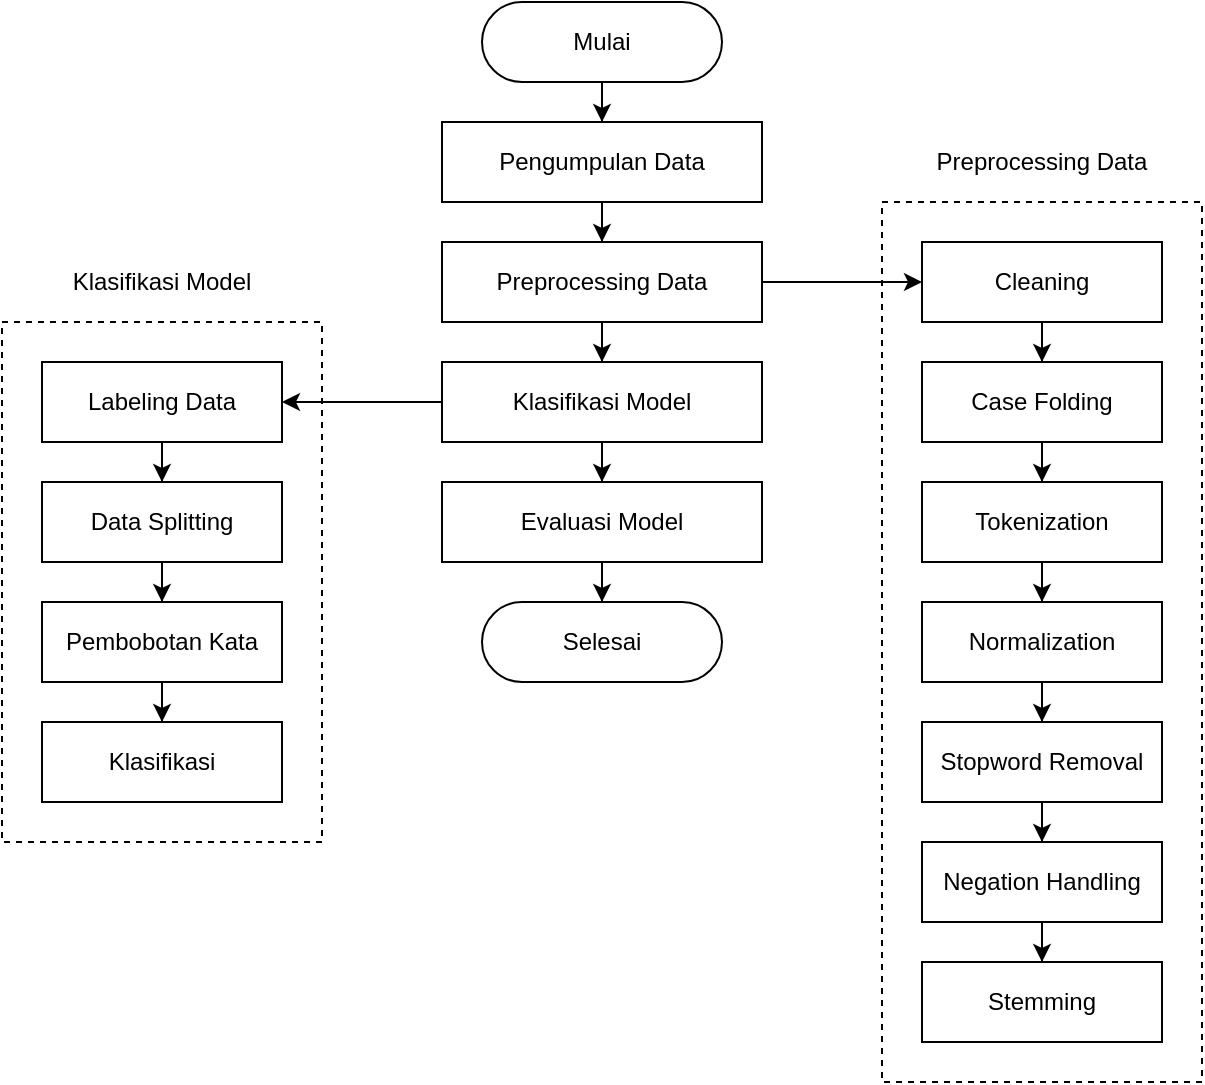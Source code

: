 <mxfile version="27.1.1" pages="12">
  <diagram name="Flow 1" id="lyncj8XBOvh-yLFX94pD">
    <mxGraphModel dx="1310" dy="698" grid="1" gridSize="10" guides="1" tooltips="1" connect="1" arrows="1" fold="1" page="1" pageScale="1" pageWidth="850" pageHeight="1100" math="0" shadow="0">
      <root>
        <mxCell id="0" />
        <mxCell id="1" parent="0" />
        <mxCell id="bubac5HllN53ZGW3T6dg-1" style="edgeStyle=orthogonalEdgeStyle;rounded=0;orthogonalLoop=1;jettySize=auto;html=1;" edge="1" parent="1" source="KhjHPDwYUPqHu9wyFve7-1" target="KhjHPDwYUPqHu9wyFve7-3">
          <mxGeometry relative="1" as="geometry" />
        </mxCell>
        <mxCell id="KhjHPDwYUPqHu9wyFve7-1" value="Mulai" style="html=1;dashed=0;whiteSpace=wrap;shape=mxgraph.dfd.start" vertex="1" parent="1">
          <mxGeometry x="380" y="240" width="120" height="40" as="geometry" />
        </mxCell>
        <mxCell id="bubac5HllN53ZGW3T6dg-3" style="edgeStyle=orthogonalEdgeStyle;rounded=0;orthogonalLoop=1;jettySize=auto;html=1;" edge="1" parent="1" source="KhjHPDwYUPqHu9wyFve7-2" target="KhjHPDwYUPqHu9wyFve7-13">
          <mxGeometry relative="1" as="geometry" />
        </mxCell>
        <mxCell id="bubac5HllN53ZGW3T6dg-6" style="edgeStyle=orthogonalEdgeStyle;rounded=0;orthogonalLoop=1;jettySize=auto;html=1;" edge="1" parent="1" source="KhjHPDwYUPqHu9wyFve7-2" target="KhjHPDwYUPqHu9wyFve7-4">
          <mxGeometry relative="1" as="geometry" />
        </mxCell>
        <mxCell id="KhjHPDwYUPqHu9wyFve7-2" value="Preprocessing Data" style="html=1;dashed=0;whiteSpace=wrap;" vertex="1" parent="1">
          <mxGeometry x="360" y="360" width="160" height="40" as="geometry" />
        </mxCell>
        <mxCell id="bubac5HllN53ZGW3T6dg-2" style="edgeStyle=orthogonalEdgeStyle;rounded=0;orthogonalLoop=1;jettySize=auto;html=1;" edge="1" parent="1" source="KhjHPDwYUPqHu9wyFve7-3" target="KhjHPDwYUPqHu9wyFve7-2">
          <mxGeometry relative="1" as="geometry" />
        </mxCell>
        <mxCell id="KhjHPDwYUPqHu9wyFve7-3" value="Pengumpulan Data" style="html=1;dashed=0;whiteSpace=wrap;" vertex="1" parent="1">
          <mxGeometry x="360" y="300" width="160" height="40" as="geometry" />
        </mxCell>
        <mxCell id="bubac5HllN53ZGW3T6dg-7" style="edgeStyle=orthogonalEdgeStyle;rounded=0;orthogonalLoop=1;jettySize=auto;html=1;" edge="1" parent="1" source="KhjHPDwYUPqHu9wyFve7-4" target="KhjHPDwYUPqHu9wyFve7-7">
          <mxGeometry relative="1" as="geometry" />
        </mxCell>
        <mxCell id="KhjHPDwYUPqHu9wyFve7-4" value="Cleaning" style="html=1;dashed=0;whiteSpace=wrap;" vertex="1" parent="1">
          <mxGeometry x="600" y="360" width="120" height="40" as="geometry" />
        </mxCell>
        <mxCell id="bubac5HllN53ZGW3T6dg-8" style="edgeStyle=orthogonalEdgeStyle;rounded=0;orthogonalLoop=1;jettySize=auto;html=1;" edge="1" parent="1" source="KhjHPDwYUPqHu9wyFve7-7" target="KhjHPDwYUPqHu9wyFve7-8">
          <mxGeometry relative="1" as="geometry" />
        </mxCell>
        <mxCell id="KhjHPDwYUPqHu9wyFve7-7" value="Case Folding" style="html=1;dashed=0;whiteSpace=wrap;" vertex="1" parent="1">
          <mxGeometry x="600" y="420" width="120" height="40" as="geometry" />
        </mxCell>
        <mxCell id="bubac5HllN53ZGW3T6dg-9" style="edgeStyle=orthogonalEdgeStyle;rounded=0;orthogonalLoop=1;jettySize=auto;html=1;" edge="1" parent="1" source="KhjHPDwYUPqHu9wyFve7-8" target="KhjHPDwYUPqHu9wyFve7-9">
          <mxGeometry relative="1" as="geometry" />
        </mxCell>
        <mxCell id="KhjHPDwYUPqHu9wyFve7-8" value="Tokenization" style="html=1;dashed=0;whiteSpace=wrap;" vertex="1" parent="1">
          <mxGeometry x="600" y="480" width="120" height="40" as="geometry" />
        </mxCell>
        <mxCell id="bubac5HllN53ZGW3T6dg-10" style="edgeStyle=orthogonalEdgeStyle;rounded=0;orthogonalLoop=1;jettySize=auto;html=1;" edge="1" parent="1" source="KhjHPDwYUPqHu9wyFve7-9" target="KhjHPDwYUPqHu9wyFve7-10">
          <mxGeometry relative="1" as="geometry" />
        </mxCell>
        <mxCell id="KhjHPDwYUPqHu9wyFve7-9" value="Normalization" style="html=1;dashed=0;whiteSpace=wrap;" vertex="1" parent="1">
          <mxGeometry x="600" y="540" width="120" height="40" as="geometry" />
        </mxCell>
        <mxCell id="bubac5HllN53ZGW3T6dg-11" style="edgeStyle=orthogonalEdgeStyle;rounded=0;orthogonalLoop=1;jettySize=auto;html=1;" edge="1" parent="1" source="KhjHPDwYUPqHu9wyFve7-10" target="KhjHPDwYUPqHu9wyFve7-11">
          <mxGeometry relative="1" as="geometry" />
        </mxCell>
        <mxCell id="KhjHPDwYUPqHu9wyFve7-10" value="Stopword Removal" style="html=1;dashed=0;whiteSpace=wrap;" vertex="1" parent="1">
          <mxGeometry x="600" y="600" width="120" height="40" as="geometry" />
        </mxCell>
        <mxCell id="bubac5HllN53ZGW3T6dg-12" style="edgeStyle=orthogonalEdgeStyle;rounded=0;orthogonalLoop=1;jettySize=auto;html=1;" edge="1" parent="1" source="KhjHPDwYUPqHu9wyFve7-11" target="KhjHPDwYUPqHu9wyFve7-12">
          <mxGeometry relative="1" as="geometry" />
        </mxCell>
        <mxCell id="KhjHPDwYUPqHu9wyFve7-11" value="Negation Handling" style="html=1;dashed=0;whiteSpace=wrap;" vertex="1" parent="1">
          <mxGeometry x="600" y="660" width="120" height="40" as="geometry" />
        </mxCell>
        <mxCell id="KhjHPDwYUPqHu9wyFve7-12" value="Stemming" style="html=1;dashed=0;whiteSpace=wrap;" vertex="1" parent="1">
          <mxGeometry x="600" y="720" width="120" height="40" as="geometry" />
        </mxCell>
        <mxCell id="bubac5HllN53ZGW3T6dg-4" style="edgeStyle=orthogonalEdgeStyle;rounded=0;orthogonalLoop=1;jettySize=auto;html=1;" edge="1" parent="1" source="KhjHPDwYUPqHu9wyFve7-13" target="KhjHPDwYUPqHu9wyFve7-14">
          <mxGeometry relative="1" as="geometry" />
        </mxCell>
        <mxCell id="bubac5HllN53ZGW3T6dg-13" style="edgeStyle=orthogonalEdgeStyle;rounded=0;orthogonalLoop=1;jettySize=auto;html=1;" edge="1" parent="1" source="KhjHPDwYUPqHu9wyFve7-13" target="KhjHPDwYUPqHu9wyFve7-15">
          <mxGeometry relative="1" as="geometry" />
        </mxCell>
        <mxCell id="KhjHPDwYUPqHu9wyFve7-13" value="Klasifikasi Model" style="html=1;dashed=0;whiteSpace=wrap;" vertex="1" parent="1">
          <mxGeometry x="360" y="420" width="160" height="40" as="geometry" />
        </mxCell>
        <mxCell id="bubac5HllN53ZGW3T6dg-5" style="edgeStyle=orthogonalEdgeStyle;rounded=0;orthogonalLoop=1;jettySize=auto;html=1;" edge="1" parent="1" source="KhjHPDwYUPqHu9wyFve7-14" target="KhjHPDwYUPqHu9wyFve7-22">
          <mxGeometry relative="1" as="geometry" />
        </mxCell>
        <mxCell id="KhjHPDwYUPqHu9wyFve7-14" value="Evaluasi Model" style="html=1;dashed=0;whiteSpace=wrap;" vertex="1" parent="1">
          <mxGeometry x="360" y="480" width="160" height="40" as="geometry" />
        </mxCell>
        <mxCell id="bubac5HllN53ZGW3T6dg-14" style="edgeStyle=orthogonalEdgeStyle;rounded=0;orthogonalLoop=1;jettySize=auto;html=1;" edge="1" parent="1" source="KhjHPDwYUPqHu9wyFve7-15" target="KhjHPDwYUPqHu9wyFve7-16">
          <mxGeometry relative="1" as="geometry" />
        </mxCell>
        <mxCell id="KhjHPDwYUPqHu9wyFve7-15" value="Labeling Data" style="html=1;dashed=0;whiteSpace=wrap;" vertex="1" parent="1">
          <mxGeometry x="160" y="420" width="120" height="40" as="geometry" />
        </mxCell>
        <mxCell id="bubac5HllN53ZGW3T6dg-15" style="edgeStyle=orthogonalEdgeStyle;rounded=0;orthogonalLoop=1;jettySize=auto;html=1;" edge="1" parent="1" source="KhjHPDwYUPqHu9wyFve7-16" target="KhjHPDwYUPqHu9wyFve7-17">
          <mxGeometry relative="1" as="geometry" />
        </mxCell>
        <mxCell id="KhjHPDwYUPqHu9wyFve7-16" value="Data Splitting" style="html=1;dashed=0;whiteSpace=wrap;" vertex="1" parent="1">
          <mxGeometry x="160" y="480" width="120" height="40" as="geometry" />
        </mxCell>
        <mxCell id="bubac5HllN53ZGW3T6dg-16" style="edgeStyle=orthogonalEdgeStyle;rounded=0;orthogonalLoop=1;jettySize=auto;html=1;" edge="1" parent="1" source="KhjHPDwYUPqHu9wyFve7-17" target="KhjHPDwYUPqHu9wyFve7-18">
          <mxGeometry relative="1" as="geometry" />
        </mxCell>
        <mxCell id="KhjHPDwYUPqHu9wyFve7-17" value="Pembobotan Kata" style="html=1;dashed=0;whiteSpace=wrap;" vertex="1" parent="1">
          <mxGeometry x="160" y="540" width="120" height="40" as="geometry" />
        </mxCell>
        <mxCell id="KhjHPDwYUPqHu9wyFve7-18" value="Klasifikasi" style="html=1;dashed=0;whiteSpace=wrap;" vertex="1" parent="1">
          <mxGeometry x="160" y="600" width="120" height="40" as="geometry" />
        </mxCell>
        <mxCell id="KhjHPDwYUPqHu9wyFve7-22" value="Selesai" style="html=1;dashed=0;whiteSpace=wrap;shape=mxgraph.dfd.start" vertex="1" parent="1">
          <mxGeometry x="380" y="540" width="120" height="40" as="geometry" />
        </mxCell>
        <mxCell id="DTnznlTWMIcUCpY-q_oA-1" value="" style="html=1;dashed=1;whiteSpace=wrap;fillColor=none;" vertex="1" parent="1">
          <mxGeometry x="580" y="340" width="160" height="440" as="geometry" />
        </mxCell>
        <mxCell id="DTnznlTWMIcUCpY-q_oA-2" value="Preprocessing Data" style="text;html=1;align=center;verticalAlign=middle;whiteSpace=wrap;rounded=0;" vertex="1" parent="1">
          <mxGeometry x="580" y="300" width="160" height="40" as="geometry" />
        </mxCell>
        <mxCell id="F-YdB2M-7eqxLJdibake-1" value="" style="html=1;dashed=1;whiteSpace=wrap;fillColor=none;" vertex="1" parent="1">
          <mxGeometry x="140" y="400" width="160" height="260" as="geometry" />
        </mxCell>
        <mxCell id="F-YdB2M-7eqxLJdibake-2" value="Klasifikasi Model" style="text;html=1;align=center;verticalAlign=middle;whiteSpace=wrap;rounded=0;" vertex="1" parent="1">
          <mxGeometry x="140" y="360" width="160" height="40" as="geometry" />
        </mxCell>
      </root>
    </mxGraphModel>
  </diagram>
  <diagram id="915nFFsz0BX_DpttAF0y" name="Flow 2">
    <mxGraphModel dx="1833" dy="524" grid="1" gridSize="10" guides="1" tooltips="1" connect="1" arrows="1" fold="1" page="1" pageScale="1" pageWidth="850" pageHeight="1100" math="0" shadow="0">
      <root>
        <mxCell id="0" />
        <mxCell id="1" parent="0" />
        <mxCell id="RgcD9oozN9C2MW6GlGGs-35" value="" style="html=1;dashed=1;whiteSpace=wrap;fillColor=none;" vertex="1" parent="1">
          <mxGeometry x="-740" y="380" width="160" height="260" as="geometry" />
        </mxCell>
        <mxCell id="RgcD9oozN9C2MW6GlGGs-34" value="" style="html=1;dashed=1;whiteSpace=wrap;fillColor=none;" vertex="1" parent="1">
          <mxGeometry x="-300" y="320" width="160" height="440" as="geometry" />
        </mxCell>
        <mxCell id="RgcD9oozN9C2MW6GlGGs-9" value="Cleaning" style="html=1;dashed=0;whiteSpace=wrap;" vertex="1" parent="1">
          <mxGeometry x="-280" y="340" width="120" height="40" as="geometry" />
        </mxCell>
        <mxCell id="RgcD9oozN9C2MW6GlGGs-1" style="edgeStyle=orthogonalEdgeStyle;rounded=0;orthogonalLoop=1;jettySize=auto;html=1;" edge="1" parent="1" source="RgcD9oozN9C2MW6GlGGs-2" target="RgcD9oozN9C2MW6GlGGs-7">
          <mxGeometry relative="1" as="geometry" />
        </mxCell>
        <mxCell id="RgcD9oozN9C2MW6GlGGs-2" value="Mulai" style="html=1;dashed=0;whiteSpace=wrap;shape=mxgraph.dfd.start" vertex="1" parent="1">
          <mxGeometry x="-500" y="240" width="120" height="40" as="geometry" />
        </mxCell>
        <mxCell id="RgcD9oozN9C2MW6GlGGs-39" style="edgeStyle=orthogonalEdgeStyle;rounded=0;orthogonalLoop=1;jettySize=auto;html=1;entryX=0;entryY=0.5;entryDx=0;entryDy=0;" edge="1" parent="1" source="RgcD9oozN9C2MW6GlGGs-7" target="RgcD9oozN9C2MW6GlGGs-9">
          <mxGeometry relative="1" as="geometry">
            <Array as="points">
              <mxPoint x="-440" y="360" />
            </Array>
          </mxGeometry>
        </mxCell>
        <mxCell id="RgcD9oozN9C2MW6GlGGs-7" value="Pengumpulan Data" style="html=1;dashed=0;whiteSpace=wrap;" vertex="1" parent="1">
          <mxGeometry x="-520" y="300" width="160" height="40" as="geometry" />
        </mxCell>
        <mxCell id="RgcD9oozN9C2MW6GlGGs-8" style="edgeStyle=orthogonalEdgeStyle;rounded=0;orthogonalLoop=1;jettySize=auto;html=1;" edge="1" parent="1" source="RgcD9oozN9C2MW6GlGGs-9" target="RgcD9oozN9C2MW6GlGGs-11">
          <mxGeometry relative="1" as="geometry" />
        </mxCell>
        <mxCell id="RgcD9oozN9C2MW6GlGGs-10" style="edgeStyle=orthogonalEdgeStyle;rounded=0;orthogonalLoop=1;jettySize=auto;html=1;" edge="1" parent="1" source="RgcD9oozN9C2MW6GlGGs-11" target="RgcD9oozN9C2MW6GlGGs-13">
          <mxGeometry relative="1" as="geometry" />
        </mxCell>
        <mxCell id="RgcD9oozN9C2MW6GlGGs-11" value="Case Folding" style="html=1;dashed=0;whiteSpace=wrap;" vertex="1" parent="1">
          <mxGeometry x="-280" y="400" width="120" height="40" as="geometry" />
        </mxCell>
        <mxCell id="RgcD9oozN9C2MW6GlGGs-12" style="edgeStyle=orthogonalEdgeStyle;rounded=0;orthogonalLoop=1;jettySize=auto;html=1;" edge="1" parent="1" source="RgcD9oozN9C2MW6GlGGs-13" target="RgcD9oozN9C2MW6GlGGs-15">
          <mxGeometry relative="1" as="geometry" />
        </mxCell>
        <mxCell id="RgcD9oozN9C2MW6GlGGs-13" value="Tokenization" style="html=1;dashed=0;whiteSpace=wrap;" vertex="1" parent="1">
          <mxGeometry x="-280" y="460" width="120" height="40" as="geometry" />
        </mxCell>
        <mxCell id="RgcD9oozN9C2MW6GlGGs-14" style="edgeStyle=orthogonalEdgeStyle;rounded=0;orthogonalLoop=1;jettySize=auto;html=1;" edge="1" parent="1" source="RgcD9oozN9C2MW6GlGGs-15" target="RgcD9oozN9C2MW6GlGGs-17">
          <mxGeometry relative="1" as="geometry" />
        </mxCell>
        <mxCell id="RgcD9oozN9C2MW6GlGGs-15" value="Normalization" style="html=1;dashed=0;whiteSpace=wrap;" vertex="1" parent="1">
          <mxGeometry x="-280" y="520" width="120" height="40" as="geometry" />
        </mxCell>
        <mxCell id="RgcD9oozN9C2MW6GlGGs-16" style="edgeStyle=orthogonalEdgeStyle;rounded=0;orthogonalLoop=1;jettySize=auto;html=1;" edge="1" parent="1" source="RgcD9oozN9C2MW6GlGGs-17" target="RgcD9oozN9C2MW6GlGGs-19">
          <mxGeometry relative="1" as="geometry" />
        </mxCell>
        <mxCell id="RgcD9oozN9C2MW6GlGGs-17" value="Stopword Removal" style="html=1;dashed=0;whiteSpace=wrap;" vertex="1" parent="1">
          <mxGeometry x="-280" y="580" width="120" height="40" as="geometry" />
        </mxCell>
        <mxCell id="RgcD9oozN9C2MW6GlGGs-18" style="edgeStyle=orthogonalEdgeStyle;rounded=0;orthogonalLoop=1;jettySize=auto;html=1;" edge="1" parent="1" source="RgcD9oozN9C2MW6GlGGs-19" target="RgcD9oozN9C2MW6GlGGs-20">
          <mxGeometry relative="1" as="geometry" />
        </mxCell>
        <mxCell id="RgcD9oozN9C2MW6GlGGs-19" value="Negation Handling" style="html=1;dashed=0;whiteSpace=wrap;" vertex="1" parent="1">
          <mxGeometry x="-280" y="640" width="120" height="40" as="geometry" />
        </mxCell>
        <mxCell id="RgcD9oozN9C2MW6GlGGs-41" style="edgeStyle=orthogonalEdgeStyle;rounded=0;orthogonalLoop=1;jettySize=auto;html=1;entryX=1;entryY=0.5;entryDx=0;entryDy=0;" edge="1" parent="1" source="RgcD9oozN9C2MW6GlGGs-20" target="RgcD9oozN9C2MW6GlGGs-27">
          <mxGeometry relative="1" as="geometry">
            <Array as="points">
              <mxPoint x="-330" y="720" />
              <mxPoint x="-330" y="420" />
            </Array>
          </mxGeometry>
        </mxCell>
        <mxCell id="RgcD9oozN9C2MW6GlGGs-20" value="Stemming" style="html=1;dashed=0;whiteSpace=wrap;" vertex="1" parent="1">
          <mxGeometry x="-280" y="700" width="120" height="40" as="geometry" />
        </mxCell>
        <mxCell id="RgcD9oozN9C2MW6GlGGs-24" style="edgeStyle=orthogonalEdgeStyle;rounded=0;orthogonalLoop=1;jettySize=auto;html=1;" edge="1" parent="1" source="RgcD9oozN9C2MW6GlGGs-25" target="RgcD9oozN9C2MW6GlGGs-33">
          <mxGeometry relative="1" as="geometry" />
        </mxCell>
        <mxCell id="RgcD9oozN9C2MW6GlGGs-25" value="Evaluasi Model" style="html=1;dashed=0;whiteSpace=wrap;" vertex="1" parent="1">
          <mxGeometry x="-520" y="460" width="160" height="40" as="geometry" />
        </mxCell>
        <mxCell id="RgcD9oozN9C2MW6GlGGs-26" style="edgeStyle=orthogonalEdgeStyle;rounded=0;orthogonalLoop=1;jettySize=auto;html=1;" edge="1" parent="1" source="RgcD9oozN9C2MW6GlGGs-27" target="RgcD9oozN9C2MW6GlGGs-29">
          <mxGeometry relative="1" as="geometry" />
        </mxCell>
        <mxCell id="RgcD9oozN9C2MW6GlGGs-27" value="Labeling Data" style="html=1;dashed=0;whiteSpace=wrap;" vertex="1" parent="1">
          <mxGeometry x="-720" y="400" width="120" height="40" as="geometry" />
        </mxCell>
        <mxCell id="RgcD9oozN9C2MW6GlGGs-28" style="edgeStyle=orthogonalEdgeStyle;rounded=0;orthogonalLoop=1;jettySize=auto;html=1;" edge="1" parent="1" source="RgcD9oozN9C2MW6GlGGs-29" target="RgcD9oozN9C2MW6GlGGs-31">
          <mxGeometry relative="1" as="geometry" />
        </mxCell>
        <mxCell id="RgcD9oozN9C2MW6GlGGs-29" value="Data Splitting" style="html=1;dashed=0;whiteSpace=wrap;" vertex="1" parent="1">
          <mxGeometry x="-720" y="460" width="120" height="40" as="geometry" />
        </mxCell>
        <mxCell id="RgcD9oozN9C2MW6GlGGs-30" style="edgeStyle=orthogonalEdgeStyle;rounded=0;orthogonalLoop=1;jettySize=auto;html=1;" edge="1" parent="1" source="RgcD9oozN9C2MW6GlGGs-31" target="RgcD9oozN9C2MW6GlGGs-32">
          <mxGeometry relative="1" as="geometry" />
        </mxCell>
        <mxCell id="RgcD9oozN9C2MW6GlGGs-31" value="Pembobotan Kata" style="html=1;dashed=0;whiteSpace=wrap;" vertex="1" parent="1">
          <mxGeometry x="-720" y="520" width="120" height="40" as="geometry" />
        </mxCell>
        <mxCell id="RgcD9oozN9C2MW6GlGGs-40" style="edgeStyle=orthogonalEdgeStyle;rounded=0;orthogonalLoop=1;jettySize=auto;html=1;entryX=0;entryY=0.5;entryDx=0;entryDy=0;" edge="1" parent="1" source="RgcD9oozN9C2MW6GlGGs-32" target="RgcD9oozN9C2MW6GlGGs-25">
          <mxGeometry relative="1" as="geometry">
            <Array as="points">
              <mxPoint x="-550" y="600" />
              <mxPoint x="-550" y="480" />
            </Array>
          </mxGeometry>
        </mxCell>
        <mxCell id="RgcD9oozN9C2MW6GlGGs-32" value="Klasifikasi" style="html=1;dashed=0;whiteSpace=wrap;" vertex="1" parent="1">
          <mxGeometry x="-720" y="580" width="120" height="40" as="geometry" />
        </mxCell>
        <mxCell id="RgcD9oozN9C2MW6GlGGs-33" value="Selesai" style="html=1;dashed=0;whiteSpace=wrap;shape=mxgraph.dfd.start" vertex="1" parent="1">
          <mxGeometry x="-500" y="520" width="120" height="40" as="geometry" />
        </mxCell>
        <mxCell id="RgcD9oozN9C2MW6GlGGs-36" value="Preprocessing Data" style="text;html=1;align=center;verticalAlign=middle;whiteSpace=wrap;rounded=0;" vertex="1" parent="1">
          <mxGeometry x="-300" y="280" width="160" height="40" as="geometry" />
        </mxCell>
        <mxCell id="RgcD9oozN9C2MW6GlGGs-37" value="Klasifikasi Model" style="text;html=1;align=center;verticalAlign=middle;whiteSpace=wrap;rounded=0;" vertex="1" parent="1">
          <mxGeometry x="-740" y="340" width="160" height="40" as="geometry" />
        </mxCell>
      </root>
    </mxGraphModel>
  </diagram>
  <diagram name="Flow 3" id="82qibr3zfazHFsIJVmxB">
    <mxGraphModel dx="2160" dy="698" grid="1" gridSize="10" guides="1" tooltips="1" connect="1" arrows="1" fold="1" page="1" pageScale="1" pageWidth="850" pageHeight="1100" math="0" shadow="0">
      <root>
        <mxCell id="G81UUsx6Nx6WedHc630c-0" />
        <mxCell id="G81UUsx6Nx6WedHc630c-1" parent="G81UUsx6Nx6WedHc630c-0" />
        <mxCell id="G81UUsx6Nx6WedHc630c-2" value="" style="html=1;dashed=1;whiteSpace=wrap;fillColor=none;" vertex="1" parent="G81UUsx6Nx6WedHc630c-1">
          <mxGeometry x="-740" y="400" width="160" height="260" as="geometry" />
        </mxCell>
        <mxCell id="G81UUsx6Nx6WedHc630c-3" value="" style="html=1;dashed=1;whiteSpace=wrap;fillColor=none;" vertex="1" parent="G81UUsx6Nx6WedHc630c-1">
          <mxGeometry x="-300" y="340" width="160" height="440" as="geometry" />
        </mxCell>
        <mxCell id="G81UUsx6Nx6WedHc630c-4" value="Cleaning" style="html=1;dashed=0;whiteSpace=wrap;" vertex="1" parent="G81UUsx6Nx6WedHc630c-1">
          <mxGeometry x="-280" y="360" width="120" height="40" as="geometry" />
        </mxCell>
        <mxCell id="G81UUsx6Nx6WedHc630c-5" style="edgeStyle=orthogonalEdgeStyle;rounded=0;orthogonalLoop=1;jettySize=auto;html=1;" edge="1" parent="G81UUsx6Nx6WedHc630c-1" source="G81UUsx6Nx6WedHc630c-6" target="G81UUsx6Nx6WedHc630c-8">
          <mxGeometry relative="1" as="geometry" />
        </mxCell>
        <mxCell id="G81UUsx6Nx6WedHc630c-6" value="Mulai" style="html=1;dashed=0;whiteSpace=wrap;shape=mxgraph.dfd.start" vertex="1" parent="G81UUsx6Nx6WedHc630c-1">
          <mxGeometry x="-500" y="240" width="120" height="40" as="geometry" />
        </mxCell>
        <mxCell id="5-8NTv4jGKWk3cF2DvZt-2" style="edgeStyle=orthogonalEdgeStyle;rounded=0;orthogonalLoop=1;jettySize=auto;html=1;" edge="1" parent="G81UUsx6Nx6WedHc630c-1" source="G81UUsx6Nx6WedHc630c-8" target="5-8NTv4jGKWk3cF2DvZt-0">
          <mxGeometry relative="1" as="geometry" />
        </mxCell>
        <mxCell id="G81UUsx6Nx6WedHc630c-8" value="Pengumpulan Data" style="html=1;dashed=0;whiteSpace=wrap;" vertex="1" parent="G81UUsx6Nx6WedHc630c-1">
          <mxGeometry x="-520" y="300" width="160" height="40" as="geometry" />
        </mxCell>
        <mxCell id="G81UUsx6Nx6WedHc630c-9" style="edgeStyle=orthogonalEdgeStyle;rounded=0;orthogonalLoop=1;jettySize=auto;html=1;" edge="1" parent="G81UUsx6Nx6WedHc630c-1" source="G81UUsx6Nx6WedHc630c-4" target="G81UUsx6Nx6WedHc630c-11">
          <mxGeometry relative="1" as="geometry" />
        </mxCell>
        <mxCell id="G81UUsx6Nx6WedHc630c-10" style="edgeStyle=orthogonalEdgeStyle;rounded=0;orthogonalLoop=1;jettySize=auto;html=1;" edge="1" parent="G81UUsx6Nx6WedHc630c-1" source="G81UUsx6Nx6WedHc630c-11" target="G81UUsx6Nx6WedHc630c-13">
          <mxGeometry relative="1" as="geometry" />
        </mxCell>
        <mxCell id="G81UUsx6Nx6WedHc630c-11" value="Case Folding" style="html=1;dashed=0;whiteSpace=wrap;" vertex="1" parent="G81UUsx6Nx6WedHc630c-1">
          <mxGeometry x="-280" y="420" width="120" height="40" as="geometry" />
        </mxCell>
        <mxCell id="G81UUsx6Nx6WedHc630c-12" style="edgeStyle=orthogonalEdgeStyle;rounded=0;orthogonalLoop=1;jettySize=auto;html=1;" edge="1" parent="G81UUsx6Nx6WedHc630c-1" source="G81UUsx6Nx6WedHc630c-13" target="G81UUsx6Nx6WedHc630c-15">
          <mxGeometry relative="1" as="geometry" />
        </mxCell>
        <mxCell id="G81UUsx6Nx6WedHc630c-13" value="Tokenization" style="html=1;dashed=0;whiteSpace=wrap;" vertex="1" parent="G81UUsx6Nx6WedHc630c-1">
          <mxGeometry x="-280" y="480" width="120" height="40" as="geometry" />
        </mxCell>
        <mxCell id="G81UUsx6Nx6WedHc630c-14" style="edgeStyle=orthogonalEdgeStyle;rounded=0;orthogonalLoop=1;jettySize=auto;html=1;" edge="1" parent="G81UUsx6Nx6WedHc630c-1" source="G81UUsx6Nx6WedHc630c-15" target="G81UUsx6Nx6WedHc630c-17">
          <mxGeometry relative="1" as="geometry" />
        </mxCell>
        <mxCell id="G81UUsx6Nx6WedHc630c-15" value="Normalization" style="html=1;dashed=0;whiteSpace=wrap;" vertex="1" parent="G81UUsx6Nx6WedHc630c-1">
          <mxGeometry x="-280" y="540" width="120" height="40" as="geometry" />
        </mxCell>
        <mxCell id="G81UUsx6Nx6WedHc630c-16" style="edgeStyle=orthogonalEdgeStyle;rounded=0;orthogonalLoop=1;jettySize=auto;html=1;" edge="1" parent="G81UUsx6Nx6WedHc630c-1" source="G81UUsx6Nx6WedHc630c-17" target="G81UUsx6Nx6WedHc630c-19">
          <mxGeometry relative="1" as="geometry" />
        </mxCell>
        <mxCell id="G81UUsx6Nx6WedHc630c-17" value="Stopword Removal" style="html=1;dashed=0;whiteSpace=wrap;" vertex="1" parent="G81UUsx6Nx6WedHc630c-1">
          <mxGeometry x="-280" y="600" width="120" height="40" as="geometry" />
        </mxCell>
        <mxCell id="G81UUsx6Nx6WedHc630c-18" style="edgeStyle=orthogonalEdgeStyle;rounded=0;orthogonalLoop=1;jettySize=auto;html=1;" edge="1" parent="G81UUsx6Nx6WedHc630c-1" source="G81UUsx6Nx6WedHc630c-19" target="G81UUsx6Nx6WedHc630c-21">
          <mxGeometry relative="1" as="geometry" />
        </mxCell>
        <mxCell id="G81UUsx6Nx6WedHc630c-19" value="Negation Handling" style="html=1;dashed=0;whiteSpace=wrap;" vertex="1" parent="G81UUsx6Nx6WedHc630c-1">
          <mxGeometry x="-280" y="660" width="120" height="40" as="geometry" />
        </mxCell>
        <mxCell id="5-8NTv4jGKWk3cF2DvZt-5" style="edgeStyle=orthogonalEdgeStyle;rounded=0;orthogonalLoop=1;jettySize=auto;html=1;entryX=1;entryY=0.5;entryDx=0;entryDy=0;" edge="1" parent="G81UUsx6Nx6WedHc630c-1" source="G81UUsx6Nx6WedHc630c-21" target="5-8NTv4jGKWk3cF2DvZt-4">
          <mxGeometry relative="1" as="geometry">
            <Array as="points">
              <mxPoint x="-330" y="740" />
              <mxPoint x="-330" y="440" />
            </Array>
          </mxGeometry>
        </mxCell>
        <mxCell id="G81UUsx6Nx6WedHc630c-21" value="Stemming" style="html=1;dashed=0;whiteSpace=wrap;" vertex="1" parent="G81UUsx6Nx6WedHc630c-1">
          <mxGeometry x="-280" y="720" width="120" height="40" as="geometry" />
        </mxCell>
        <mxCell id="G81UUsx6Nx6WedHc630c-22" style="edgeStyle=orthogonalEdgeStyle;rounded=0;orthogonalLoop=1;jettySize=auto;html=1;" edge="1" parent="G81UUsx6Nx6WedHc630c-1" source="G81UUsx6Nx6WedHc630c-23" target="G81UUsx6Nx6WedHc630c-32">
          <mxGeometry relative="1" as="geometry" />
        </mxCell>
        <mxCell id="G81UUsx6Nx6WedHc630c-23" value="Evaluasi Model" style="html=1;dashed=0;whiteSpace=wrap;" vertex="1" parent="G81UUsx6Nx6WedHc630c-1">
          <mxGeometry x="-520" y="480" width="160" height="40" as="geometry" />
        </mxCell>
        <mxCell id="G81UUsx6Nx6WedHc630c-24" style="edgeStyle=orthogonalEdgeStyle;rounded=0;orthogonalLoop=1;jettySize=auto;html=1;" edge="1" parent="G81UUsx6Nx6WedHc630c-1" source="G81UUsx6Nx6WedHc630c-25" target="G81UUsx6Nx6WedHc630c-27">
          <mxGeometry relative="1" as="geometry" />
        </mxCell>
        <mxCell id="G81UUsx6Nx6WedHc630c-25" value="Labeling Data" style="html=1;dashed=0;whiteSpace=wrap;" vertex="1" parent="G81UUsx6Nx6WedHc630c-1">
          <mxGeometry x="-720" y="420" width="120" height="40" as="geometry" />
        </mxCell>
        <mxCell id="G81UUsx6Nx6WedHc630c-26" style="edgeStyle=orthogonalEdgeStyle;rounded=0;orthogonalLoop=1;jettySize=auto;html=1;" edge="1" parent="G81UUsx6Nx6WedHc630c-1" source="G81UUsx6Nx6WedHc630c-27" target="G81UUsx6Nx6WedHc630c-29">
          <mxGeometry relative="1" as="geometry" />
        </mxCell>
        <mxCell id="G81UUsx6Nx6WedHc630c-27" value="Data Splitting" style="html=1;dashed=0;whiteSpace=wrap;" vertex="1" parent="G81UUsx6Nx6WedHc630c-1">
          <mxGeometry x="-720" y="480" width="120" height="40" as="geometry" />
        </mxCell>
        <mxCell id="G81UUsx6Nx6WedHc630c-28" style="edgeStyle=orthogonalEdgeStyle;rounded=0;orthogonalLoop=1;jettySize=auto;html=1;" edge="1" parent="G81UUsx6Nx6WedHc630c-1" source="G81UUsx6Nx6WedHc630c-29" target="G81UUsx6Nx6WedHc630c-31">
          <mxGeometry relative="1" as="geometry" />
        </mxCell>
        <mxCell id="G81UUsx6Nx6WedHc630c-29" value="Pembobotan Kata" style="html=1;dashed=0;whiteSpace=wrap;" vertex="1" parent="G81UUsx6Nx6WedHc630c-1">
          <mxGeometry x="-720" y="540" width="120" height="40" as="geometry" />
        </mxCell>
        <mxCell id="G81UUsx6Nx6WedHc630c-30" style="edgeStyle=orthogonalEdgeStyle;rounded=0;orthogonalLoop=1;jettySize=auto;html=1;entryX=0;entryY=0.5;entryDx=0;entryDy=0;" edge="1" parent="G81UUsx6Nx6WedHc630c-1" source="G81UUsx6Nx6WedHc630c-31" target="G81UUsx6Nx6WedHc630c-23">
          <mxGeometry relative="1" as="geometry">
            <Array as="points">
              <mxPoint x="-550" y="620" />
              <mxPoint x="-550" y="500" />
            </Array>
          </mxGeometry>
        </mxCell>
        <mxCell id="G81UUsx6Nx6WedHc630c-31" value="Klasifikasi" style="html=1;dashed=0;whiteSpace=wrap;" vertex="1" parent="G81UUsx6Nx6WedHc630c-1">
          <mxGeometry x="-720" y="600" width="120" height="40" as="geometry" />
        </mxCell>
        <mxCell id="G81UUsx6Nx6WedHc630c-32" value="Selesai" style="html=1;dashed=0;whiteSpace=wrap;shape=mxgraph.dfd.start" vertex="1" parent="G81UUsx6Nx6WedHc630c-1">
          <mxGeometry x="-500" y="540" width="120" height="40" as="geometry" />
        </mxCell>
        <mxCell id="G81UUsx6Nx6WedHc630c-33" value="Preprocessing Data" style="text;html=1;align=center;verticalAlign=middle;whiteSpace=wrap;rounded=0;" vertex="1" parent="G81UUsx6Nx6WedHc630c-1">
          <mxGeometry x="-300" y="300" width="160" height="40" as="geometry" />
        </mxCell>
        <mxCell id="G81UUsx6Nx6WedHc630c-34" value="Klasifikasi Model" style="text;html=1;align=center;verticalAlign=middle;whiteSpace=wrap;rounded=0;" vertex="1" parent="G81UUsx6Nx6WedHc630c-1">
          <mxGeometry x="-740" y="360" width="160" height="40" as="geometry" />
        </mxCell>
        <mxCell id="5-8NTv4jGKWk3cF2DvZt-3" value="" style="edgeStyle=orthogonalEdgeStyle;rounded=0;orthogonalLoop=1;jettySize=auto;html=1;" edge="1" parent="G81UUsx6Nx6WedHc630c-1" source="5-8NTv4jGKWk3cF2DvZt-0" target="G81UUsx6Nx6WedHc630c-4">
          <mxGeometry relative="1" as="geometry" />
        </mxCell>
        <mxCell id="5-8NTv4jGKWk3cF2DvZt-0" value="Preprocessing Data" style="html=1;dashed=0;whiteSpace=wrap;" vertex="1" parent="G81UUsx6Nx6WedHc630c-1">
          <mxGeometry x="-520" y="360" width="160" height="40" as="geometry" />
        </mxCell>
        <mxCell id="5-8NTv4jGKWk3cF2DvZt-6" style="edgeStyle=orthogonalEdgeStyle;rounded=0;orthogonalLoop=1;jettySize=auto;html=1;" edge="1" parent="G81UUsx6Nx6WedHc630c-1" source="5-8NTv4jGKWk3cF2DvZt-4" target="G81UUsx6Nx6WedHc630c-25">
          <mxGeometry relative="1" as="geometry" />
        </mxCell>
        <mxCell id="5-8NTv4jGKWk3cF2DvZt-4" value="Klasifikasi Model" style="html=1;dashed=0;whiteSpace=wrap;" vertex="1" parent="G81UUsx6Nx6WedHc630c-1">
          <mxGeometry x="-520" y="420" width="160" height="40" as="geometry" />
        </mxCell>
      </root>
    </mxGraphModel>
  </diagram>
  <diagram id="9XSiSJSiMVYCD9dekyAq" name="Scraping">
    <mxGraphModel dx="1636" dy="419" grid="1" gridSize="10" guides="1" tooltips="1" connect="1" arrows="1" fold="1" page="1" pageScale="1" pageWidth="850" pageHeight="1100" math="0" shadow="0">
      <root>
        <mxCell id="0" />
        <mxCell id="1" parent="0" />
        <mxCell id="s3JKFRd99UdtDtdDnQpf-4" style="edgeStyle=orthogonalEdgeStyle;rounded=0;orthogonalLoop=1;jettySize=auto;html=1;" parent="1" source="s3JKFRd99UdtDtdDnQpf-5" target="s3JKFRd99UdtDtdDnQpf-7" edge="1">
          <mxGeometry relative="1" as="geometry" />
        </mxCell>
        <mxCell id="s3JKFRd99UdtDtdDnQpf-5" value="Mulai" style="html=1;dashed=0;whiteSpace=wrap;shape=mxgraph.dfd.start" parent="1" vertex="1">
          <mxGeometry x="-500" y="260" width="120" height="40" as="geometry" />
        </mxCell>
        <mxCell id="ISgYx7SeNaPd6sLPYQX2-2" style="edgeStyle=orthogonalEdgeStyle;rounded=0;orthogonalLoop=1;jettySize=auto;html=1;" parent="1" source="s3JKFRd99UdtDtdDnQpf-7" target="ISgYx7SeNaPd6sLPYQX2-1" edge="1">
          <mxGeometry relative="1" as="geometry" />
        </mxCell>
        <mxCell id="s3JKFRd99UdtDtdDnQpf-7" value="Scraping Data menggunakan google-play-scraper" style="html=1;dashed=0;whiteSpace=wrap;" parent="1" vertex="1">
          <mxGeometry x="-540" y="320" width="200" height="40" as="geometry" />
        </mxCell>
        <mxCell id="s3JKFRd99UdtDtdDnQpf-21" style="edgeStyle=orthogonalEdgeStyle;rounded=0;orthogonalLoop=1;jettySize=auto;html=1;" parent="1" source="s3JKFRd99UdtDtdDnQpf-22" target="s3JKFRd99UdtDtdDnQpf-31" edge="1">
          <mxGeometry relative="1" as="geometry" />
        </mxCell>
        <mxCell id="s3JKFRd99UdtDtdDnQpf-22" value="&lt;div&gt;Hapus kolom yang tidak digunakan&lt;/div&gt;" style="html=1;dashed=0;whiteSpace=wrap;" parent="1" vertex="1">
          <mxGeometry x="-540" y="560" width="200" height="40" as="geometry" />
        </mxCell>
        <mxCell id="s3JKFRd99UdtDtdDnQpf-31" value="Selesai" style="html=1;dashed=0;whiteSpace=wrap;shape=mxgraph.dfd.start" parent="1" vertex="1">
          <mxGeometry x="-500" y="620" width="120" height="40" as="geometry" />
        </mxCell>
        <mxCell id="ISgYx7SeNaPd6sLPYQX2-5" style="edgeStyle=orthogonalEdgeStyle;rounded=0;orthogonalLoop=1;jettySize=auto;html=1;" parent="1" source="s3JKFRd99UdtDtdDnQpf-35" target="ISgYx7SeNaPd6sLPYQX2-4" edge="1">
          <mxGeometry relative="1" as="geometry" />
        </mxCell>
        <mxCell id="s3JKFRd99UdtDtdDnQpf-35" value="&lt;div&gt;Simpan hasil scraping ke dalam&lt;/div&gt;&lt;div&gt;CSV&lt;/div&gt;" style="html=1;dashed=0;whiteSpace=wrap;" parent="1" vertex="1">
          <mxGeometry x="-540" y="440" width="200" height="40" as="geometry" />
        </mxCell>
        <mxCell id="ISgYx7SeNaPd6sLPYQX2-3" style="edgeStyle=orthogonalEdgeStyle;rounded=0;orthogonalLoop=1;jettySize=auto;html=1;" parent="1" source="ISgYx7SeNaPd6sLPYQX2-1" target="s3JKFRd99UdtDtdDnQpf-35" edge="1">
          <mxGeometry relative="1" as="geometry" />
        </mxCell>
        <mxCell id="ISgYx7SeNaPd6sLPYQX2-1" value="Data hasil scraping" style="shape=parallelogram;perimeter=parallelogramPerimeter;whiteSpace=wrap;html=1;dashed=0;" parent="1" vertex="1">
          <mxGeometry x="-540" y="380" width="200" height="40" as="geometry" />
        </mxCell>
        <mxCell id="ISgYx7SeNaPd6sLPYQX2-6" style="edgeStyle=orthogonalEdgeStyle;rounded=0;orthogonalLoop=1;jettySize=auto;html=1;" parent="1" source="ISgYx7SeNaPd6sLPYQX2-4" target="s3JKFRd99UdtDtdDnQpf-22" edge="1">
          <mxGeometry relative="1" as="geometry" />
        </mxCell>
        <mxCell id="ISgYx7SeNaPd6sLPYQX2-4" value="&lt;div&gt;Memuat data scraping&lt;/div&gt;&lt;div&gt;ke Dataframe&lt;/div&gt;" style="shape=parallelogram;perimeter=parallelogramPerimeter;whiteSpace=wrap;html=1;dashed=0;" parent="1" vertex="1">
          <mxGeometry x="-540" y="500" width="200" height="40" as="geometry" />
        </mxCell>
      </root>
    </mxGraphModel>
  </diagram>
  <diagram id="No2Ryv2l7LpxwXB4NAFA" name="Cleaning">
    <mxGraphModel dx="786" dy="419" grid="1" gridSize="10" guides="1" tooltips="1" connect="1" arrows="1" fold="1" page="1" pageScale="1" pageWidth="850" pageHeight="1100" math="0" shadow="0">
      <root>
        <mxCell id="0" />
        <mxCell id="1" parent="0" />
        <mxCell id="eS3vMrb3gjlqlR8LFZRU-5" style="edgeStyle=orthogonalEdgeStyle;rounded=0;orthogonalLoop=1;jettySize=auto;html=1;" parent="1" source="biUl8KfokcqqTM9cBJEX-15" target="biUl8KfokcqqTM9cBJEX-24" edge="1">
          <mxGeometry relative="1" as="geometry" />
        </mxCell>
        <mxCell id="biUl8KfokcqqTM9cBJEX-15" value="Mulai" style="html=1;dashed=0;whiteSpace=wrap;shape=mxgraph.dfd.start" parent="1" vertex="1">
          <mxGeometry x="320" y="540" width="120" height="40" as="geometry" />
        </mxCell>
        <mxCell id="biUl8KfokcqqTM9cBJEX-20" value="Selesai" style="html=1;dashed=0;whiteSpace=wrap;shape=mxgraph.dfd.start" parent="1" vertex="1">
          <mxGeometry x="320" y="840" width="120" height="40" as="geometry" />
        </mxCell>
        <mxCell id="eS3vMrb3gjlqlR8LFZRU-2" style="edgeStyle=orthogonalEdgeStyle;rounded=0;orthogonalLoop=1;jettySize=auto;html=1;" parent="1" source="biUl8KfokcqqTM9cBJEX-22" target="oSv353FNddP_066qIesU-1" edge="1">
          <mxGeometry relative="1" as="geometry" />
        </mxCell>
        <mxCell id="biUl8KfokcqqTM9cBJEX-22" value="Hapus karakter kutip satu (&#39;)" style="html=1;dashed=0;whiteSpace=wrap;" parent="1" vertex="1">
          <mxGeometry x="280" y="660" width="200" height="40" as="geometry" />
        </mxCell>
        <mxCell id="biUl8KfokcqqTM9cBJEX-23" style="edgeStyle=orthogonalEdgeStyle;rounded=0;orthogonalLoop=1;jettySize=auto;html=1;" parent="1" source="biUl8KfokcqqTM9cBJEX-24" target="biUl8KfokcqqTM9cBJEX-22" edge="1">
          <mxGeometry relative="1" as="geometry" />
        </mxCell>
        <mxCell id="biUl8KfokcqqTM9cBJEX-24" value="Data" style="shape=parallelogram;perimeter=parallelogramPerimeter;whiteSpace=wrap;html=1;dashed=0;" parent="1" vertex="1">
          <mxGeometry x="300" y="600" width="160" height="40" as="geometry" />
        </mxCell>
        <mxCell id="eS3vMrb3gjlqlR8LFZRU-3" style="edgeStyle=orthogonalEdgeStyle;rounded=0;orthogonalLoop=1;jettySize=auto;html=1;" parent="1" source="oSv353FNddP_066qIesU-1" target="eS3vMrb3gjlqlR8LFZRU-1" edge="1">
          <mxGeometry relative="1" as="geometry" />
        </mxCell>
        <mxCell id="oSv353FNddP_066qIesU-1" value="&lt;div&gt;Hapus semua karakter&lt;/div&gt;&lt;div&gt;kecuali alfabet&lt;/div&gt;" style="html=1;dashed=0;whiteSpace=wrap;" parent="1" vertex="1">
          <mxGeometry x="280" y="720" width="200" height="40" as="geometry" />
        </mxCell>
        <mxCell id="eS3vMrb3gjlqlR8LFZRU-4" style="edgeStyle=orthogonalEdgeStyle;rounded=0;orthogonalLoop=1;jettySize=auto;html=1;" parent="1" source="eS3vMrb3gjlqlR8LFZRU-1" target="biUl8KfokcqqTM9cBJEX-20" edge="1">
          <mxGeometry relative="1" as="geometry" />
        </mxCell>
        <mxCell id="eS3vMrb3gjlqlR8LFZRU-1" value="&lt;div&gt;Hapus karakter alfabet&lt;/div&gt;&lt;div&gt;dengan 1 karakter&lt;/div&gt;" style="html=1;dashed=0;whiteSpace=wrap;" parent="1" vertex="1">
          <mxGeometry x="280" y="780" width="200" height="40" as="geometry" />
        </mxCell>
      </root>
    </mxGraphModel>
  </diagram>
  <diagram id="GmhKUxv1Dxn6CA8FyR01" name="Case Folding">
    <mxGraphModel dx="1636" dy="419" grid="1" gridSize="10" guides="1" tooltips="1" connect="1" arrows="1" fold="1" page="1" pageScale="1" pageWidth="850" pageHeight="1100" math="0" shadow="0">
      <root>
        <mxCell id="0" />
        <mxCell id="1" parent="0" />
        <mxCell id="Y__XOm25og81rFhYVu_N-15" style="edgeStyle=orthogonalEdgeStyle;rounded=0;orthogonalLoop=1;jettySize=auto;html=1;" parent="1" source="Y__XOm25og81rFhYVu_N-2" target="Y__XOm25og81rFhYVu_N-11" edge="1">
          <mxGeometry relative="1" as="geometry" />
        </mxCell>
        <mxCell id="Y__XOm25og81rFhYVu_N-2" value="Mulai" style="html=1;dashed=0;whiteSpace=wrap;shape=mxgraph.dfd.start" parent="1" vertex="1">
          <mxGeometry x="-500" y="400" width="120" height="40" as="geometry" />
        </mxCell>
        <mxCell id="Y__XOm25og81rFhYVu_N-7" value="Selesai" style="html=1;dashed=0;whiteSpace=wrap;shape=mxgraph.dfd.start" parent="1" vertex="1">
          <mxGeometry x="-500" y="580" width="120" height="40" as="geometry" />
        </mxCell>
        <mxCell id="ixY5VQXbUX6Bqn6hScJ5-1" style="edgeStyle=orthogonalEdgeStyle;rounded=0;orthogonalLoop=1;jettySize=auto;html=1;" parent="1" source="Y__XOm25og81rFhYVu_N-9" target="Y__XOm25og81rFhYVu_N-7" edge="1">
          <mxGeometry relative="1" as="geometry" />
        </mxCell>
        <mxCell id="Y__XOm25og81rFhYVu_N-9" value="Ubah data ke huruf kecil" style="html=1;dashed=0;whiteSpace=wrap;" parent="1" vertex="1">
          <mxGeometry x="-540" y="520" width="200" height="40" as="geometry" />
        </mxCell>
        <mxCell id="Y__XOm25og81rFhYVu_N-10" style="edgeStyle=orthogonalEdgeStyle;rounded=0;orthogonalLoop=1;jettySize=auto;html=1;" parent="1" source="Y__XOm25og81rFhYVu_N-11" target="Y__XOm25og81rFhYVu_N-9" edge="1">
          <mxGeometry relative="1" as="geometry" />
        </mxCell>
        <mxCell id="Y__XOm25og81rFhYVu_N-11" value="&lt;div&gt;Data&lt;/div&gt;" style="shape=parallelogram;perimeter=parallelogramPerimeter;whiteSpace=wrap;html=1;dashed=0;" parent="1" vertex="1">
          <mxGeometry x="-520" y="460" width="160" height="40" as="geometry" />
        </mxCell>
      </root>
    </mxGraphModel>
  </diagram>
  <diagram id="f5ORDDxjXYSnpNJDLgAA" name="Tokenization">
    <mxGraphModel dx="786" dy="419" grid="1" gridSize="10" guides="1" tooltips="1" connect="1" arrows="1" fold="1" page="1" pageScale="1" pageWidth="850" pageHeight="1100" math="0" shadow="0">
      <root>
        <mxCell id="0" />
        <mxCell id="1" parent="0" />
        <mxCell id="_BNPD5VrqK3w-coHOGCY-1" style="edgeStyle=orthogonalEdgeStyle;rounded=0;orthogonalLoop=1;jettySize=auto;html=1;" parent="1" source="_BNPD5VrqK3w-coHOGCY-2" target="_BNPD5VrqK3w-coHOGCY-7" edge="1">
          <mxGeometry relative="1" as="geometry" />
        </mxCell>
        <mxCell id="_BNPD5VrqK3w-coHOGCY-2" value="Mulai" style="html=1;dashed=0;whiteSpace=wrap;shape=mxgraph.dfd.start" parent="1" vertex="1">
          <mxGeometry x="240" y="220" width="120" height="40" as="geometry" />
        </mxCell>
        <mxCell id="_BNPD5VrqK3w-coHOGCY-3" value="Selesai" style="html=1;dashed=0;whiteSpace=wrap;shape=mxgraph.dfd.start" parent="1" vertex="1">
          <mxGeometry x="240" y="400" width="120" height="40" as="geometry" />
        </mxCell>
        <mxCell id="_BNPD5VrqK3w-coHOGCY-10" style="edgeStyle=orthogonalEdgeStyle;rounded=0;orthogonalLoop=1;jettySize=auto;html=1;" parent="1" source="_BNPD5VrqK3w-coHOGCY-5" target="_BNPD5VrqK3w-coHOGCY-3" edge="1">
          <mxGeometry relative="1" as="geometry" />
        </mxCell>
        <mxCell id="_BNPD5VrqK3w-coHOGCY-5" value="Pecah data menjadi array" style="html=1;dashed=0;whiteSpace=wrap;" parent="1" vertex="1">
          <mxGeometry x="200" y="340" width="200" height="40" as="geometry" />
        </mxCell>
        <mxCell id="_BNPD5VrqK3w-coHOGCY-6" style="edgeStyle=orthogonalEdgeStyle;rounded=0;orthogonalLoop=1;jettySize=auto;html=1;" parent="1" source="_BNPD5VrqK3w-coHOGCY-7" target="_BNPD5VrqK3w-coHOGCY-5" edge="1">
          <mxGeometry relative="1" as="geometry" />
        </mxCell>
        <mxCell id="_BNPD5VrqK3w-coHOGCY-7" value="&lt;div&gt;Data&lt;/div&gt;" style="shape=parallelogram;perimeter=parallelogramPerimeter;whiteSpace=wrap;html=1;dashed=0;" parent="1" vertex="1">
          <mxGeometry x="220" y="280" width="160" height="40" as="geometry" />
        </mxCell>
      </root>
    </mxGraphModel>
  </diagram>
  <diagram id="vPhuLMYyROJ0T3G3iRa9" name="Normalization">
    <mxGraphModel dx="542" dy="289" grid="1" gridSize="10" guides="1" tooltips="1" connect="1" arrows="1" fold="1" page="1" pageScale="1" pageWidth="850" pageHeight="1100" math="0" shadow="0">
      <root>
        <mxCell id="0" />
        <mxCell id="1" parent="0" />
        <mxCell id="Bo_S6yktAPR6AOkXzEt8-4" style="edgeStyle=orthogonalEdgeStyle;rounded=0;orthogonalLoop=1;jettySize=auto;html=1;" parent="1" source="uK7iOUN0E_OUJbznHBj0-2" target="gK3kN1pdM-fM-B94OeqO-1" edge="1">
          <mxGeometry relative="1" as="geometry" />
        </mxCell>
        <mxCell id="uK7iOUN0E_OUJbznHBj0-2" value="Mulai" style="html=1;dashed=0;whiteSpace=wrap;shape=mxgraph.dfd.start" parent="1" vertex="1">
          <mxGeometry x="280" y="200" width="120" height="40" as="geometry" />
        </mxCell>
        <mxCell id="uK7iOUN0E_OUJbznHBj0-3" value="Selesai" style="html=1;dashed=0;whiteSpace=wrap;shape=mxgraph.dfd.start" parent="1" vertex="1">
          <mxGeometry x="120" y="420" width="120" height="40" as="geometry" />
        </mxCell>
        <mxCell id="Bo_S6yktAPR6AOkXzEt8-3" style="edgeStyle=orthogonalEdgeStyle;rounded=0;orthogonalLoop=1;jettySize=auto;html=1;" parent="1" source="uK7iOUN0E_OUJbznHBj0-8" target="uK7iOUN0E_OUJbznHBj0-3" edge="1">
          <mxGeometry relative="1" as="geometry" />
        </mxCell>
        <mxCell id="Bo_S6yktAPR6AOkXzEt8-7" style="edgeStyle=orthogonalEdgeStyle;rounded=0;orthogonalLoop=1;jettySize=auto;html=1;" parent="1" source="uK7iOUN0E_OUJbznHBj0-8" target="Bo_S6yktAPR6AOkXzEt8-1" edge="1">
          <mxGeometry relative="1" as="geometry" />
        </mxCell>
        <mxCell id="uK7iOUN0E_OUJbznHBj0-8" value="&lt;div&gt;Apakah&lt;/div&gt;&lt;div&gt;data pada&lt;/div&gt;&lt;div&gt;list data sudah&lt;/div&gt;&lt;div&gt;habis?&lt;/div&gt;" style="strokeWidth=1;html=1;shape=mxgraph.flowchart.decision;whiteSpace=wrap;" parent="1" vertex="1">
          <mxGeometry x="280" y="380" width="120" height="120" as="geometry" />
        </mxCell>
        <mxCell id="Bo_S6yktAPR6AOkXzEt8-6" style="edgeStyle=orthogonalEdgeStyle;rounded=0;orthogonalLoop=1;jettySize=auto;html=1;" parent="1" source="uK7iOUN0E_OUJbznHBj0-9" target="uK7iOUN0E_OUJbznHBj0-8" edge="1">
          <mxGeometry relative="1" as="geometry" />
        </mxCell>
        <mxCell id="uK7iOUN0E_OUJbznHBj0-9" value="list_text = []" style="html=1;dashed=0;whiteSpace=wrap;" parent="1" vertex="1">
          <mxGeometry x="280" y="320" width="120" height="40" as="geometry" />
        </mxCell>
        <mxCell id="Bo_S6yktAPR6AOkXzEt8-5" style="edgeStyle=orthogonalEdgeStyle;rounded=0;orthogonalLoop=1;jettySize=auto;html=1;" parent="1" source="gK3kN1pdM-fM-B94OeqO-1" target="uK7iOUN0E_OUJbznHBj0-9" edge="1">
          <mxGeometry relative="1" as="geometry" />
        </mxCell>
        <mxCell id="gK3kN1pdM-fM-B94OeqO-1" value="list data" style="shape=parallelogram;perimeter=parallelogramPerimeter;whiteSpace=wrap;html=1;dashed=0;" parent="1" vertex="1">
          <mxGeometry x="260" y="260" width="160" height="40" as="geometry" />
        </mxCell>
        <mxCell id="Bo_S6yktAPR6AOkXzEt8-8" style="edgeStyle=orthogonalEdgeStyle;rounded=0;orthogonalLoop=1;jettySize=auto;html=1;" parent="1" source="Bo_S6yktAPR6AOkXzEt8-1" target="Bo_S6yktAPR6AOkXzEt8-2" edge="1">
          <mxGeometry relative="1" as="geometry" />
        </mxCell>
        <mxCell id="Bo_S6yktAPR6AOkXzEt8-10" style="edgeStyle=orthogonalEdgeStyle;rounded=0;orthogonalLoop=1;jettySize=auto;html=1;" parent="1" source="Bo_S6yktAPR6AOkXzEt8-1" target="Bo_S6yktAPR6AOkXzEt8-9" edge="1">
          <mxGeometry relative="1" as="geometry" />
        </mxCell>
        <mxCell id="Bo_S6yktAPR6AOkXzEt8-1" value="&lt;div&gt;Apakah data&lt;/div&gt;&lt;div&gt;terdapat pada&amp;nbsp;&amp;nbsp;&lt;/div&gt;&lt;div&gt;normalization_dict&lt;/div&gt;" style="strokeWidth=1;html=1;shape=mxgraph.flowchart.decision;whiteSpace=wrap;" parent="1" vertex="1">
          <mxGeometry x="280" y="520" width="120" height="120" as="geometry" />
        </mxCell>
        <mxCell id="Bo_S6yktAPR6AOkXzEt8-2" value="tambahkan data ke list_text" style="html=1;dashed=0;whiteSpace=wrap;" parent="1" vertex="1">
          <mxGeometry x="440" y="560" width="120" height="40" as="geometry" />
        </mxCell>
        <mxCell id="Bo_S6yktAPR6AOkXzEt8-11" style="edgeStyle=orthogonalEdgeStyle;rounded=0;orthogonalLoop=1;jettySize=auto;html=1;entryX=0.5;entryY=1;entryDx=0;entryDy=0;" parent="1" source="Bo_S6yktAPR6AOkXzEt8-9" target="Bo_S6yktAPR6AOkXzEt8-2" edge="1">
          <mxGeometry relative="1" as="geometry" />
        </mxCell>
        <mxCell id="Bo_S6yktAPR6AOkXzEt8-9" value="&lt;div&gt;Ubah data sesuai value&lt;/div&gt;&lt;div&gt;normalization_dict&lt;/div&gt;" style="html=1;dashed=0;whiteSpace=wrap;" parent="1" vertex="1">
          <mxGeometry x="260" y="660" width="160" height="40" as="geometry" />
        </mxCell>
        <mxCell id="Bo_S6yktAPR6AOkXzEt8-12" style="edgeStyle=orthogonalEdgeStyle;rounded=0;orthogonalLoop=1;jettySize=auto;html=1;entryX=1;entryY=0.5;entryDx=0;entryDy=0;entryPerimeter=0;" parent="1" source="Bo_S6yktAPR6AOkXzEt8-2" target="uK7iOUN0E_OUJbznHBj0-8" edge="1">
          <mxGeometry relative="1" as="geometry">
            <Array as="points">
              <mxPoint x="500" y="440" />
            </Array>
          </mxGeometry>
        </mxCell>
        <mxCell id="Bo_S6yktAPR6AOkXzEt8-13" value="Tidak" style="text;html=1;align=center;verticalAlign=middle;whiteSpace=wrap;rounded=0;" parent="1" vertex="1">
          <mxGeometry x="290" y="490" width="60" height="30" as="geometry" />
        </mxCell>
        <mxCell id="Bo_S6yktAPR6AOkXzEt8-14" value="Tidak" style="text;html=1;align=center;verticalAlign=middle;whiteSpace=wrap;rounded=0;" parent="1" vertex="1">
          <mxGeometry x="390" y="550" width="60" height="30" as="geometry" />
        </mxCell>
        <mxCell id="Bo_S6yktAPR6AOkXzEt8-15" value="Ya" style="text;html=1;align=center;verticalAlign=middle;whiteSpace=wrap;rounded=0;" parent="1" vertex="1">
          <mxGeometry x="230" y="410" width="60" height="30" as="geometry" />
        </mxCell>
        <mxCell id="Bo_S6yktAPR6AOkXzEt8-16" value="Ya" style="text;html=1;align=center;verticalAlign=middle;whiteSpace=wrap;rounded=0;" parent="1" vertex="1">
          <mxGeometry x="290" y="630" width="60" height="30" as="geometry" />
        </mxCell>
      </root>
    </mxGraphModel>
  </diagram>
  <diagram id="Dhv-jqw-4zyIY5G8m6QO" name="Stopword">
    <mxGraphModel dx="1048" dy="559" grid="1" gridSize="10" guides="1" tooltips="1" connect="1" arrows="1" fold="1" page="1" pageScale="1" pageWidth="850" pageHeight="1100" math="0" shadow="0">
      <root>
        <mxCell id="0" />
        <mxCell id="1" parent="0" />
        <mxCell id="Ki2OUo7iAFEddspAUq9b-1" style="edgeStyle=orthogonalEdgeStyle;rounded=0;orthogonalLoop=1;jettySize=auto;html=1;" parent="1" source="Ki2OUo7iAFEddspAUq9b-2" target="Ki2OUo7iAFEddspAUq9b-10" edge="1">
          <mxGeometry relative="1" as="geometry" />
        </mxCell>
        <mxCell id="Ki2OUo7iAFEddspAUq9b-2" value="Mulai" style="html=1;dashed=0;whiteSpace=wrap;shape=mxgraph.dfd.start" parent="1" vertex="1">
          <mxGeometry x="360" y="140" width="120" height="40" as="geometry" />
        </mxCell>
        <mxCell id="Ki2OUo7iAFEddspAUq9b-3" value="Selesai" style="html=1;dashed=0;whiteSpace=wrap;shape=mxgraph.dfd.start" parent="1" vertex="1">
          <mxGeometry x="200" y="360" width="120" height="40" as="geometry" />
        </mxCell>
        <mxCell id="Ki2OUo7iAFEddspAUq9b-4" style="edgeStyle=orthogonalEdgeStyle;rounded=0;orthogonalLoop=1;jettySize=auto;html=1;" parent="1" source="Ki2OUo7iAFEddspAUq9b-6" target="Ki2OUo7iAFEddspAUq9b-3" edge="1">
          <mxGeometry relative="1" as="geometry" />
        </mxCell>
        <mxCell id="Ki2OUo7iAFEddspAUq9b-5" style="edgeStyle=orthogonalEdgeStyle;rounded=0;orthogonalLoop=1;jettySize=auto;html=1;" parent="1" source="Ki2OUo7iAFEddspAUq9b-6" target="Ki2OUo7iAFEddspAUq9b-13" edge="1">
          <mxGeometry relative="1" as="geometry" />
        </mxCell>
        <mxCell id="Ki2OUo7iAFEddspAUq9b-6" value="&lt;div&gt;Apakah&lt;/div&gt;&lt;div&gt;data pada&lt;/div&gt;&lt;div&gt;list data sudah&lt;/div&gt;&lt;div&gt;habis?&lt;/div&gt;" style="strokeWidth=1;html=1;shape=mxgraph.flowchart.decision;whiteSpace=wrap;" parent="1" vertex="1">
          <mxGeometry x="360" y="320" width="120" height="120" as="geometry" />
        </mxCell>
        <mxCell id="Ki2OUo7iAFEddspAUq9b-7" style="edgeStyle=orthogonalEdgeStyle;rounded=0;orthogonalLoop=1;jettySize=auto;html=1;" parent="1" source="Ki2OUo7iAFEddspAUq9b-8" target="Ki2OUo7iAFEddspAUq9b-6" edge="1">
          <mxGeometry relative="1" as="geometry" />
        </mxCell>
        <mxCell id="Ki2OUo7iAFEddspAUq9b-8" value="&lt;div&gt;list_text = []&lt;/div&gt;" style="html=1;dashed=0;whiteSpace=wrap;" parent="1" vertex="1">
          <mxGeometry x="360" y="260" width="120" height="40" as="geometry" />
        </mxCell>
        <mxCell id="Ki2OUo7iAFEddspAUq9b-9" style="edgeStyle=orthogonalEdgeStyle;rounded=0;orthogonalLoop=1;jettySize=auto;html=1;" parent="1" source="Ki2OUo7iAFEddspAUq9b-10" target="Ki2OUo7iAFEddspAUq9b-8" edge="1">
          <mxGeometry relative="1" as="geometry" />
        </mxCell>
        <mxCell id="Ki2OUo7iAFEddspAUq9b-10" value="list data" style="shape=parallelogram;perimeter=parallelogramPerimeter;whiteSpace=wrap;html=1;dashed=0;" parent="1" vertex="1">
          <mxGeometry x="340" y="200" width="160" height="40" as="geometry" />
        </mxCell>
        <mxCell id="Ki2OUo7iAFEddspAUq9b-11" style="edgeStyle=orthogonalEdgeStyle;rounded=0;orthogonalLoop=1;jettySize=auto;html=1;" parent="1" source="Ki2OUo7iAFEddspAUq9b-13" target="Ki2OUo7iAFEddspAUq9b-14" edge="1">
          <mxGeometry relative="1" as="geometry" />
        </mxCell>
        <mxCell id="ObwQNK35ylB7VBcg7U9e-1" style="edgeStyle=orthogonalEdgeStyle;rounded=0;orthogonalLoop=1;jettySize=auto;html=1;" parent="1" source="Ki2OUo7iAFEddspAUq9b-13" target="tfaP4vfaziwEst6spWMP-1" edge="1">
          <mxGeometry relative="1" as="geometry" />
        </mxCell>
        <mxCell id="Ki2OUo7iAFEddspAUq9b-13" value="&lt;div&gt;Apakah data&lt;/div&gt;&lt;div&gt;terdapat pada&amp;nbsp;&amp;nbsp;&lt;/div&gt;exception_words" style="strokeWidth=1;html=1;shape=mxgraph.flowchart.decision;whiteSpace=wrap;" parent="1" vertex="1">
          <mxGeometry x="360" y="460" width="120" height="120" as="geometry" />
        </mxCell>
        <mxCell id="Ki2OUo7iAFEddspAUq9b-14" value="tambahkan data ke list_text" style="html=1;dashed=0;whiteSpace=wrap;" parent="1" vertex="1">
          <mxGeometry x="520" y="500" width="120" height="40" as="geometry" />
        </mxCell>
        <mxCell id="Ki2OUo7iAFEddspAUq9b-15" value="Tidak" style="text;html=1;align=center;verticalAlign=middle;whiteSpace=wrap;rounded=0;" parent="1" vertex="1">
          <mxGeometry x="370" y="430" width="60" height="30" as="geometry" />
        </mxCell>
        <mxCell id="Ki2OUo7iAFEddspAUq9b-16" value="Ya" style="text;html=1;align=center;verticalAlign=middle;whiteSpace=wrap;rounded=0;" parent="1" vertex="1">
          <mxGeometry x="310" y="350" width="60" height="30" as="geometry" />
        </mxCell>
        <mxCell id="Ki2OUo7iAFEddspAUq9b-24" style="edgeStyle=orthogonalEdgeStyle;rounded=0;orthogonalLoop=1;jettySize=auto;html=1;entryX=1;entryY=0.5;entryDx=0;entryDy=0;entryPerimeter=0;" parent="1" source="Ki2OUo7iAFEddspAUq9b-14" target="Ki2OUo7iAFEddspAUq9b-6" edge="1">
          <mxGeometry relative="1" as="geometry">
            <Array as="points">
              <mxPoint x="660" y="520" />
              <mxPoint x="660" y="380" />
            </Array>
          </mxGeometry>
        </mxCell>
        <mxCell id="Ki2OUo7iAFEddspAUq9b-25" value="Tidak" style="text;html=1;align=center;verticalAlign=middle;whiteSpace=wrap;rounded=0;" parent="1" vertex="1">
          <mxGeometry x="370" y="570" width="60" height="30" as="geometry" />
        </mxCell>
        <mxCell id="Ki2OUo7iAFEddspAUq9b-27" value="Ya" style="text;html=1;align=center;verticalAlign=middle;whiteSpace=wrap;rounded=0;" parent="1" vertex="1">
          <mxGeometry x="470" y="490" width="60" height="30" as="geometry" />
        </mxCell>
        <mxCell id="ObwQNK35ylB7VBcg7U9e-6" style="edgeStyle=orthogonalEdgeStyle;rounded=0;orthogonalLoop=1;jettySize=auto;html=1;" parent="1" source="tfaP4vfaziwEst6spWMP-1" target="ObwQNK35ylB7VBcg7U9e-2" edge="1">
          <mxGeometry relative="1" as="geometry" />
        </mxCell>
        <mxCell id="tfaP4vfaziwEst6spWMP-1" value="Hapus data yang tidak relevan" style="html=1;dashed=0;whiteSpace=wrap;" parent="1" vertex="1">
          <mxGeometry x="340" y="600" width="160" height="40" as="geometry" />
        </mxCell>
        <mxCell id="ObwQNK35ylB7VBcg7U9e-4" style="edgeStyle=orthogonalEdgeStyle;rounded=0;orthogonalLoop=1;jettySize=auto;html=1;" parent="1" source="ObwQNK35ylB7VBcg7U9e-2" target="ObwQNK35ylB7VBcg7U9e-3" edge="1">
          <mxGeometry relative="1" as="geometry" />
        </mxCell>
        <mxCell id="ObwQNK35ylB7VBcg7U9e-7" style="edgeStyle=orthogonalEdgeStyle;rounded=0;orthogonalLoop=1;jettySize=auto;html=1;" parent="1" source="ObwQNK35ylB7VBcg7U9e-2" target="Ki2OUo7iAFEddspAUq9b-6" edge="1">
          <mxGeometry relative="1" as="geometry">
            <Array as="points">
              <mxPoint x="420" y="800" />
              <mxPoint x="660" y="800" />
              <mxPoint x="660" y="380" />
            </Array>
          </mxGeometry>
        </mxCell>
        <mxCell id="ObwQNK35ylB7VBcg7U9e-2" value="&lt;div&gt;Apakah data&lt;/div&gt;&lt;div&gt;memiliki karakter lebih dari 0&lt;/div&gt;" style="strokeWidth=1;html=1;shape=mxgraph.flowchart.decision;whiteSpace=wrap;" parent="1" vertex="1">
          <mxGeometry x="360" y="660" width="120" height="120" as="geometry" />
        </mxCell>
        <mxCell id="ObwQNK35ylB7VBcg7U9e-5" style="edgeStyle=orthogonalEdgeStyle;rounded=0;orthogonalLoop=1;jettySize=auto;html=1;" parent="1" source="ObwQNK35ylB7VBcg7U9e-3" target="Ki2OUo7iAFEddspAUq9b-6" edge="1">
          <mxGeometry relative="1" as="geometry">
            <Array as="points">
              <mxPoint x="660" y="720" />
              <mxPoint x="660" y="380" />
            </Array>
          </mxGeometry>
        </mxCell>
        <mxCell id="ObwQNK35ylB7VBcg7U9e-3" value="tambahkan data ke list_text" style="html=1;dashed=0;whiteSpace=wrap;" parent="1" vertex="1">
          <mxGeometry x="520" y="700" width="120" height="40" as="geometry" />
        </mxCell>
        <mxCell id="ObwQNK35ylB7VBcg7U9e-8" value="Tidak" style="text;html=1;align=center;verticalAlign=middle;whiteSpace=wrap;rounded=0;" parent="1" vertex="1">
          <mxGeometry x="420" y="770" width="60" height="30" as="geometry" />
        </mxCell>
        <mxCell id="ObwQNK35ylB7VBcg7U9e-9" value="Ya" style="text;html=1;align=center;verticalAlign=middle;whiteSpace=wrap;rounded=0;" parent="1" vertex="1">
          <mxGeometry x="470" y="690" width="60" height="30" as="geometry" />
        </mxCell>
      </root>
    </mxGraphModel>
  </diagram>
  <diagram id="3_fx8OtqmqU45wniDLyp" name="Negation">
    <mxGraphModel dx="786" dy="419" grid="1" gridSize="10" guides="1" tooltips="1" connect="1" arrows="1" fold="1" page="1" pageScale="1" pageWidth="850" pageHeight="1100" math="0" shadow="0">
      <root>
        <mxCell id="0" />
        <mxCell id="1" parent="0" />
        <mxCell id="7qN5Z3Pj-sXIXymLUb8C-1" style="edgeStyle=orthogonalEdgeStyle;rounded=0;orthogonalLoop=1;jettySize=auto;html=1;" parent="1" source="7qN5Z3Pj-sXIXymLUb8C-2" target="7qN5Z3Pj-sXIXymLUb8C-10" edge="1">
          <mxGeometry relative="1" as="geometry" />
        </mxCell>
        <mxCell id="7qN5Z3Pj-sXIXymLUb8C-2" value="Mulai" style="html=1;dashed=0;whiteSpace=wrap;shape=mxgraph.dfd.start" parent="1" vertex="1">
          <mxGeometry x="360" y="140" width="120" height="40" as="geometry" />
        </mxCell>
        <mxCell id="7qN5Z3Pj-sXIXymLUb8C-3" value="Selesai" style="html=1;dashed=0;whiteSpace=wrap;shape=mxgraph.dfd.start" parent="1" vertex="1">
          <mxGeometry x="200" y="360" width="120" height="40" as="geometry" />
        </mxCell>
        <mxCell id="7qN5Z3Pj-sXIXymLUb8C-4" style="edgeStyle=orthogonalEdgeStyle;rounded=0;orthogonalLoop=1;jettySize=auto;html=1;" parent="1" source="7qN5Z3Pj-sXIXymLUb8C-6" target="7qN5Z3Pj-sXIXymLUb8C-3" edge="1">
          <mxGeometry relative="1" as="geometry" />
        </mxCell>
        <mxCell id="7qN5Z3Pj-sXIXymLUb8C-5" style="edgeStyle=orthogonalEdgeStyle;rounded=0;orthogonalLoop=1;jettySize=auto;html=1;" parent="1" source="7qN5Z3Pj-sXIXymLUb8C-6" target="7qN5Z3Pj-sXIXymLUb8C-13" edge="1">
          <mxGeometry relative="1" as="geometry" />
        </mxCell>
        <mxCell id="7qN5Z3Pj-sXIXymLUb8C-6" value="&lt;div&gt;Apakah&lt;/div&gt;&lt;div&gt;data pada&lt;/div&gt;&lt;div&gt;list data sudah&lt;/div&gt;&lt;div&gt;habis?&lt;/div&gt;" style="strokeWidth=1;html=1;shape=mxgraph.flowchart.decision;whiteSpace=wrap;" parent="1" vertex="1">
          <mxGeometry x="360" y="320" width="120" height="120" as="geometry" />
        </mxCell>
        <mxCell id="7qN5Z3Pj-sXIXymLUb8C-7" style="edgeStyle=orthogonalEdgeStyle;rounded=0;orthogonalLoop=1;jettySize=auto;html=1;" parent="1" source="7qN5Z3Pj-sXIXymLUb8C-8" target="7qN5Z3Pj-sXIXymLUb8C-6" edge="1">
          <mxGeometry relative="1" as="geometry" />
        </mxCell>
        <mxCell id="7qN5Z3Pj-sXIXymLUb8C-8" value="&lt;div&gt;list_text = []&lt;/div&gt;negation = false" style="html=1;dashed=0;whiteSpace=wrap;" parent="1" vertex="1">
          <mxGeometry x="360" y="260" width="120" height="40" as="geometry" />
        </mxCell>
        <mxCell id="7qN5Z3Pj-sXIXymLUb8C-9" style="edgeStyle=orthogonalEdgeStyle;rounded=0;orthogonalLoop=1;jettySize=auto;html=1;" parent="1" source="7qN5Z3Pj-sXIXymLUb8C-10" target="7qN5Z3Pj-sXIXymLUb8C-8" edge="1">
          <mxGeometry relative="1" as="geometry" />
        </mxCell>
        <mxCell id="7qN5Z3Pj-sXIXymLUb8C-10" value="list data" style="shape=parallelogram;perimeter=parallelogramPerimeter;whiteSpace=wrap;html=1;dashed=0;" parent="1" vertex="1">
          <mxGeometry x="340" y="200" width="160" height="40" as="geometry" />
        </mxCell>
        <mxCell id="7qN5Z3Pj-sXIXymLUb8C-22" style="edgeStyle=orthogonalEdgeStyle;rounded=0;orthogonalLoop=1;jettySize=auto;html=1;" parent="1" source="7qN5Z3Pj-sXIXymLUb8C-13" target="7qN5Z3Pj-sXIXymLUb8C-16" edge="1">
          <mxGeometry relative="1" as="geometry" />
        </mxCell>
        <mxCell id="ixSdcAYA52CCo4-2AxFa-2" style="edgeStyle=orthogonalEdgeStyle;rounded=0;orthogonalLoop=1;jettySize=auto;html=1;" parent="1" source="7qN5Z3Pj-sXIXymLUb8C-13" target="7qN5Z3Pj-sXIXymLUb8C-24" edge="1">
          <mxGeometry relative="1" as="geometry" />
        </mxCell>
        <mxCell id="7qN5Z3Pj-sXIXymLUb8C-13" value="&lt;div&gt;Apakah data&lt;/div&gt;&lt;div&gt;terdapat pada&amp;nbsp;&amp;nbsp;&lt;/div&gt;exception_words" style="strokeWidth=1;html=1;shape=mxgraph.flowchart.decision;whiteSpace=wrap;" parent="1" vertex="1">
          <mxGeometry x="360" y="460" width="120" height="120" as="geometry" />
        </mxCell>
        <mxCell id="7qN5Z3Pj-sXIXymLUb8C-16" value="negation = true" style="html=1;dashed=0;whiteSpace=wrap;" parent="1" vertex="1">
          <mxGeometry x="520" y="500" width="120" height="40" as="geometry" />
        </mxCell>
        <mxCell id="7qN5Z3Pj-sXIXymLUb8C-18" value="Tidak" style="text;html=1;align=center;verticalAlign=middle;whiteSpace=wrap;rounded=0;" parent="1" vertex="1">
          <mxGeometry x="370" y="430" width="60" height="30" as="geometry" />
        </mxCell>
        <mxCell id="7qN5Z3Pj-sXIXymLUb8C-20" value="Ya" style="text;html=1;align=center;verticalAlign=middle;whiteSpace=wrap;rounded=0;" parent="1" vertex="1">
          <mxGeometry x="310" y="350" width="60" height="30" as="geometry" />
        </mxCell>
        <mxCell id="7qN5Z3Pj-sXIXymLUb8C-23" style="edgeStyle=orthogonalEdgeStyle;rounded=0;orthogonalLoop=1;jettySize=auto;html=1;" parent="1" source="7qN5Z3Pj-sXIXymLUb8C-24" target="7qN5Z3Pj-sXIXymLUb8C-25" edge="1">
          <mxGeometry relative="1" as="geometry" />
        </mxCell>
        <mxCell id="ixSdcAYA52CCo4-2AxFa-3" style="edgeStyle=orthogonalEdgeStyle;rounded=0;orthogonalLoop=1;jettySize=auto;html=1;" parent="1" source="7qN5Z3Pj-sXIXymLUb8C-24" target="ixSdcAYA52CCo4-2AxFa-1" edge="1">
          <mxGeometry relative="1" as="geometry" />
        </mxCell>
        <mxCell id="7qN5Z3Pj-sXIXymLUb8C-24" value="&lt;div&gt;Apakah negation bernilai true&lt;/div&gt;" style="strokeWidth=1;html=1;shape=mxgraph.flowchart.decision;whiteSpace=wrap;" parent="1" vertex="1">
          <mxGeometry x="360" y="600" width="120" height="120" as="geometry" />
        </mxCell>
        <mxCell id="ixSdcAYA52CCo4-2AxFa-5" style="edgeStyle=orthogonalEdgeStyle;rounded=0;orthogonalLoop=1;jettySize=auto;html=1;" parent="1" edge="1">
          <mxGeometry relative="1" as="geometry">
            <Array as="points">
              <mxPoint x="660" y="660" />
              <mxPoint x="660" y="380" />
            </Array>
            <mxPoint x="630" y="660" as="sourcePoint" />
            <mxPoint x="470" y="380" as="targetPoint" />
          </mxGeometry>
        </mxCell>
        <mxCell id="7qN5Z3Pj-sXIXymLUb8C-25" value="Gabungkan kata &quot;tidak_&quot; dengan data, lalu tambahkan data ke list_text" style="html=1;dashed=0;whiteSpace=wrap;" parent="1" vertex="1">
          <mxGeometry x="520" y="630" width="120" height="60" as="geometry" />
        </mxCell>
        <mxCell id="ixSdcAYA52CCo4-2AxFa-6" style="edgeStyle=orthogonalEdgeStyle;rounded=0;orthogonalLoop=1;jettySize=auto;html=1;" parent="1" source="ixSdcAYA52CCo4-2AxFa-1" target="7qN5Z3Pj-sXIXymLUb8C-6" edge="1">
          <mxGeometry relative="1" as="geometry">
            <Array as="points">
              <mxPoint x="660" y="760" />
              <mxPoint x="660" y="380" />
            </Array>
          </mxGeometry>
        </mxCell>
        <mxCell id="ixSdcAYA52CCo4-2AxFa-1" value="tambahkan data ke list_text" style="html=1;dashed=0;whiteSpace=wrap;" parent="1" vertex="1">
          <mxGeometry x="360" y="740" width="120" height="40" as="geometry" />
        </mxCell>
        <mxCell id="ixSdcAYA52CCo4-2AxFa-4" style="edgeStyle=orthogonalEdgeStyle;rounded=0;orthogonalLoop=1;jettySize=auto;html=1;entryX=1;entryY=0.5;entryDx=0;entryDy=0;entryPerimeter=0;" parent="1" source="7qN5Z3Pj-sXIXymLUb8C-16" target="7qN5Z3Pj-sXIXymLUb8C-6" edge="1">
          <mxGeometry relative="1" as="geometry">
            <Array as="points">
              <mxPoint x="660" y="520" />
              <mxPoint x="660" y="380" />
            </Array>
          </mxGeometry>
        </mxCell>
        <mxCell id="ixSdcAYA52CCo4-2AxFa-7" value="Tidak" style="text;html=1;align=center;verticalAlign=middle;whiteSpace=wrap;rounded=0;" parent="1" vertex="1">
          <mxGeometry x="370" y="570" width="60" height="30" as="geometry" />
        </mxCell>
        <mxCell id="ixSdcAYA52CCo4-2AxFa-8" value="Tidak" style="text;html=1;align=center;verticalAlign=middle;whiteSpace=wrap;rounded=0;" parent="1" vertex="1">
          <mxGeometry x="370" y="710" width="60" height="30" as="geometry" />
        </mxCell>
        <mxCell id="ixSdcAYA52CCo4-2AxFa-9" value="Ya" style="text;html=1;align=center;verticalAlign=middle;whiteSpace=wrap;rounded=0;" parent="1" vertex="1">
          <mxGeometry x="470" y="490" width="60" height="30" as="geometry" />
        </mxCell>
        <mxCell id="ixSdcAYA52CCo4-2AxFa-11" value="Ya" style="text;html=1;align=center;verticalAlign=middle;whiteSpace=wrap;rounded=0;" parent="1" vertex="1">
          <mxGeometry x="470" y="630" width="60" height="30" as="geometry" />
        </mxCell>
      </root>
    </mxGraphModel>
  </diagram>
  <diagram id="J1fjxrMpNl1xPtMehZEf" name="Stemming">
    <mxGraphModel dx="786" dy="419" grid="1" gridSize="10" guides="1" tooltips="1" connect="1" arrows="1" fold="1" page="1" pageScale="1" pageWidth="850" pageHeight="1100" math="0" shadow="0">
      <root>
        <mxCell id="0" />
        <mxCell id="1" parent="0" />
        <mxCell id="3F0fffTLVAW0I75DiYpO-1" style="edgeStyle=orthogonalEdgeStyle;rounded=0;orthogonalLoop=1;jettySize=auto;html=1;" parent="1" source="3F0fffTLVAW0I75DiYpO-2" target="3F0fffTLVAW0I75DiYpO-10" edge="1">
          <mxGeometry relative="1" as="geometry" />
        </mxCell>
        <mxCell id="3F0fffTLVAW0I75DiYpO-2" value="Mulai" style="html=1;dashed=0;whiteSpace=wrap;shape=mxgraph.dfd.start" parent="1" vertex="1">
          <mxGeometry x="320" y="140" width="120" height="40" as="geometry" />
        </mxCell>
        <mxCell id="3F0fffTLVAW0I75DiYpO-3" value="Selesai" style="html=1;dashed=0;whiteSpace=wrap;shape=mxgraph.dfd.start" parent="1" vertex="1">
          <mxGeometry x="160" y="360" width="120" height="40" as="geometry" />
        </mxCell>
        <mxCell id="3F0fffTLVAW0I75DiYpO-4" style="edgeStyle=orthogonalEdgeStyle;rounded=0;orthogonalLoop=1;jettySize=auto;html=1;" parent="1" source="3F0fffTLVAW0I75DiYpO-6" target="3F0fffTLVAW0I75DiYpO-3" edge="1">
          <mxGeometry relative="1" as="geometry" />
        </mxCell>
        <mxCell id="3F0fffTLVAW0I75DiYpO-23" style="edgeStyle=orthogonalEdgeStyle;rounded=0;orthogonalLoop=1;jettySize=auto;html=1;" parent="1" source="3F0fffTLVAW0I75DiYpO-6" target="3F0fffTLVAW0I75DiYpO-22" edge="1">
          <mxGeometry relative="1" as="geometry" />
        </mxCell>
        <mxCell id="3F0fffTLVAW0I75DiYpO-6" value="&lt;div&gt;Apakah&lt;/div&gt;&lt;div&gt;data pada&lt;/div&gt;&lt;div&gt;list data sudah&lt;/div&gt;&lt;div&gt;habis?&lt;/div&gt;" style="strokeWidth=1;html=1;shape=mxgraph.flowchart.decision;whiteSpace=wrap;" parent="1" vertex="1">
          <mxGeometry x="320" y="320" width="120" height="120" as="geometry" />
        </mxCell>
        <mxCell id="3F0fffTLVAW0I75DiYpO-7" style="edgeStyle=orthogonalEdgeStyle;rounded=0;orthogonalLoop=1;jettySize=auto;html=1;" parent="1" source="3F0fffTLVAW0I75DiYpO-8" target="3F0fffTLVAW0I75DiYpO-6" edge="1">
          <mxGeometry relative="1" as="geometry" />
        </mxCell>
        <mxCell id="3F0fffTLVAW0I75DiYpO-8" value="list_text = []" style="html=1;dashed=0;whiteSpace=wrap;" parent="1" vertex="1">
          <mxGeometry x="320" y="260" width="120" height="40" as="geometry" />
        </mxCell>
        <mxCell id="3F0fffTLVAW0I75DiYpO-9" style="edgeStyle=orthogonalEdgeStyle;rounded=0;orthogonalLoop=1;jettySize=auto;html=1;" parent="1" source="3F0fffTLVAW0I75DiYpO-10" target="3F0fffTLVAW0I75DiYpO-8" edge="1">
          <mxGeometry relative="1" as="geometry" />
        </mxCell>
        <mxCell id="3F0fffTLVAW0I75DiYpO-10" value="list data" style="shape=parallelogram;perimeter=parallelogramPerimeter;whiteSpace=wrap;html=1;dashed=0;" parent="1" vertex="1">
          <mxGeometry x="300" y="200" width="160" height="40" as="geometry" />
        </mxCell>
        <mxCell id="3F0fffTLVAW0I75DiYpO-18" value="Tidak" style="text;html=1;align=center;verticalAlign=middle;whiteSpace=wrap;rounded=0;" parent="1" vertex="1">
          <mxGeometry x="330" y="430" width="60" height="30" as="geometry" />
        </mxCell>
        <mxCell id="3F0fffTLVAW0I75DiYpO-20" value="Ya" style="text;html=1;align=center;verticalAlign=middle;whiteSpace=wrap;rounded=0;" parent="1" vertex="1">
          <mxGeometry x="270" y="350" width="60" height="30" as="geometry" />
        </mxCell>
        <mxCell id="xMtlTa-MvFMO8Lf2e--5-3" style="edgeStyle=orthogonalEdgeStyle;rounded=0;orthogonalLoop=1;jettySize=auto;html=1;" parent="1" source="3F0fffTLVAW0I75DiYpO-22" target="xMtlTa-MvFMO8Lf2e--5-1" edge="1">
          <mxGeometry relative="1" as="geometry" />
        </mxCell>
        <mxCell id="3F0fffTLVAW0I75DiYpO-22" value="Ubah data ke bentuk dasar" style="html=1;dashed=0;whiteSpace=wrap;" parent="1" vertex="1">
          <mxGeometry x="320" y="460" width="120" height="40" as="geometry" />
        </mxCell>
        <mxCell id="xMtlTa-MvFMO8Lf2e--5-2" style="edgeStyle=orthogonalEdgeStyle;rounded=0;orthogonalLoop=1;jettySize=auto;html=1;" parent="1" source="xMtlTa-MvFMO8Lf2e--5-1" target="3F0fffTLVAW0I75DiYpO-6" edge="1">
          <mxGeometry relative="1" as="geometry" />
        </mxCell>
        <mxCell id="xMtlTa-MvFMO8Lf2e--5-1" value="tambahkan data ke list_text" style="html=1;dashed=0;whiteSpace=wrap;" parent="1" vertex="1">
          <mxGeometry x="480" y="360" width="120" height="40" as="geometry" />
        </mxCell>
      </root>
    </mxGraphModel>
  </diagram>
  <diagram id="bNoKjTNNZN6DFjlVHh3z" name="Labeling">
    <mxGraphModel dx="655" dy="349" grid="1" gridSize="10" guides="1" tooltips="1" connect="1" arrows="1" fold="1" page="1" pageScale="1" pageWidth="850" pageHeight="1100" math="0" shadow="0">
      <root>
        <mxCell id="0" />
        <mxCell id="1" parent="0" />
        <mxCell id="QOXjPUEhGZnN34p6k6p2-1" style="edgeStyle=orthogonalEdgeStyle;rounded=0;orthogonalLoop=1;jettySize=auto;html=1;" parent="1" source="QOXjPUEhGZnN34p6k6p2-2" target="QOXjPUEhGZnN34p6k6p2-10" edge="1">
          <mxGeometry relative="1" as="geometry" />
        </mxCell>
        <mxCell id="QOXjPUEhGZnN34p6k6p2-2" value="Mulai" style="html=1;dashed=0;whiteSpace=wrap;shape=mxgraph.dfd.start" parent="1" vertex="1">
          <mxGeometry x="320" y="160" width="120" height="40" as="geometry" />
        </mxCell>
        <mxCell id="Q9OJDas8x2LvgYRPwnrb-4" style="edgeStyle=orthogonalEdgeStyle;rounded=0;orthogonalLoop=1;jettySize=auto;html=1;" parent="1" source="QOXjPUEhGZnN34p6k6p2-10" target="QOXjPUEhGZnN34p6k6p2-22" edge="1">
          <mxGeometry relative="1" as="geometry" />
        </mxCell>
        <mxCell id="QOXjPUEhGZnN34p6k6p2-10" value="data" style="shape=parallelogram;perimeter=parallelogramPerimeter;whiteSpace=wrap;html=1;dashed=0;" parent="1" vertex="1">
          <mxGeometry x="300" y="220" width="160" height="40" as="geometry" />
        </mxCell>
        <mxCell id="Q9OJDas8x2LvgYRPwnrb-5" style="edgeStyle=orthogonalEdgeStyle;rounded=0;orthogonalLoop=1;jettySize=auto;html=1;" parent="1" source="QOXjPUEhGZnN34p6k6p2-22" target="Q9OJDas8x2LvgYRPwnrb-3" edge="1">
          <mxGeometry relative="1" as="geometry" />
        </mxCell>
        <mxCell id="Q9OJDas8x2LvgYRPwnrb-7" style="edgeStyle=orthogonalEdgeStyle;rounded=0;orthogonalLoop=1;jettySize=auto;html=1;" parent="1" source="QOXjPUEhGZnN34p6k6p2-22" target="QOXjPUEhGZnN34p6k6p2-23" edge="1">
          <mxGeometry relative="1" as="geometry" />
        </mxCell>
        <mxCell id="QOXjPUEhGZnN34p6k6p2-22" value="Apakah data lebih besar dari 3" style="strokeWidth=1;html=1;shape=mxgraph.flowchart.decision;whiteSpace=wrap;" parent="1" vertex="1">
          <mxGeometry x="320" y="280" width="120" height="120" as="geometry" />
        </mxCell>
        <mxCell id="Q9OJDas8x2LvgYRPwnrb-6" style="edgeStyle=orthogonalEdgeStyle;rounded=0;orthogonalLoop=1;jettySize=auto;html=1;" parent="1" source="QOXjPUEhGZnN34p6k6p2-23" target="Q9OJDas8x2LvgYRPwnrb-2" edge="1">
          <mxGeometry relative="1" as="geometry" />
        </mxCell>
        <mxCell id="Q9OJDas8x2LvgYRPwnrb-8" style="edgeStyle=orthogonalEdgeStyle;rounded=0;orthogonalLoop=1;jettySize=auto;html=1;" parent="1" source="QOXjPUEhGZnN34p6k6p2-23" target="Q9OJDas8x2LvgYRPwnrb-1" edge="1">
          <mxGeometry relative="1" as="geometry" />
        </mxCell>
        <mxCell id="QOXjPUEhGZnN34p6k6p2-23" value="&lt;div&gt;Apakah data&lt;/div&gt;&lt;div&gt;setara dengan 3&lt;/div&gt;" style="strokeWidth=1;html=1;shape=mxgraph.flowchart.decision;whiteSpace=wrap;" parent="1" vertex="1">
          <mxGeometry x="320" y="420" width="120" height="120" as="geometry" />
        </mxCell>
        <mxCell id="QOXjPUEhGZnN34p6k6p2-25" value="Selesai" style="html=1;dashed=0;whiteSpace=wrap;shape=mxgraph.dfd.start" parent="1" vertex="1">
          <mxGeometry x="320" y="620" width="120" height="40" as="geometry" />
        </mxCell>
        <mxCell id="Q9OJDas8x2LvgYRPwnrb-10" style="edgeStyle=orthogonalEdgeStyle;rounded=0;orthogonalLoop=1;jettySize=auto;html=1;" parent="1" source="Q9OJDas8x2LvgYRPwnrb-1" target="QOXjPUEhGZnN34p6k6p2-25" edge="1">
          <mxGeometry relative="1" as="geometry" />
        </mxCell>
        <mxCell id="Q9OJDas8x2LvgYRPwnrb-1" value="&lt;div&gt;Label sentimen&lt;/div&gt;&lt;div&gt;negatif&lt;/div&gt;" style="html=1;dashed=0;whiteSpace=wrap;" parent="1" vertex="1">
          <mxGeometry x="320" y="560" width="120" height="40" as="geometry" />
        </mxCell>
        <mxCell id="Q9OJDas8x2LvgYRPwnrb-2" value="&lt;div&gt;Label sentimen&lt;/div&gt;&lt;div&gt;netral&lt;/div&gt;" style="html=1;dashed=0;whiteSpace=wrap;" parent="1" vertex="1">
          <mxGeometry x="480" y="460" width="120" height="40" as="geometry" />
        </mxCell>
        <mxCell id="Q9OJDas8x2LvgYRPwnrb-3" value="&lt;div&gt;Label sentimen&lt;/div&gt;&lt;div&gt;positif&lt;/div&gt;" style="html=1;dashed=0;whiteSpace=wrap;" parent="1" vertex="1">
          <mxGeometry x="480" y="320" width="120" height="40" as="geometry" />
        </mxCell>
        <mxCell id="Q9OJDas8x2LvgYRPwnrb-9" style="edgeStyle=orthogonalEdgeStyle;rounded=0;orthogonalLoop=1;jettySize=auto;html=1;entryX=1;entryY=0.5;entryDx=0;entryDy=0;entryPerimeter=0;" parent="1" source="Q9OJDas8x2LvgYRPwnrb-2" target="QOXjPUEhGZnN34p6k6p2-25" edge="1">
          <mxGeometry relative="1" as="geometry">
            <Array as="points">
              <mxPoint x="620" y="480" />
              <mxPoint x="620" y="640" />
            </Array>
          </mxGeometry>
        </mxCell>
        <mxCell id="Q9OJDas8x2LvgYRPwnrb-11" style="edgeStyle=orthogonalEdgeStyle;rounded=0;orthogonalLoop=1;jettySize=auto;html=1;entryX=1;entryY=0.5;entryDx=0;entryDy=0;entryPerimeter=0;" parent="1" source="Q9OJDas8x2LvgYRPwnrb-3" target="QOXjPUEhGZnN34p6k6p2-25" edge="1">
          <mxGeometry relative="1" as="geometry">
            <Array as="points">
              <mxPoint x="620" y="340" />
              <mxPoint x="620" y="640" />
            </Array>
          </mxGeometry>
        </mxCell>
        <mxCell id="X-uGd9J0ITYLqPfShEbQ-1" value="Tidak" style="text;html=1;align=center;verticalAlign=middle;whiteSpace=wrap;rounded=0;" parent="1" vertex="1">
          <mxGeometry x="320" y="390" width="60" height="30" as="geometry" />
        </mxCell>
        <mxCell id="X-uGd9J0ITYLqPfShEbQ-2" value="Ya" style="text;html=1;align=center;verticalAlign=middle;whiteSpace=wrap;rounded=0;" parent="1" vertex="1">
          <mxGeometry x="430" y="310" width="60" height="30" as="geometry" />
        </mxCell>
        <mxCell id="X-uGd9J0ITYLqPfShEbQ-3" value="Tidak" style="text;html=1;align=center;verticalAlign=middle;whiteSpace=wrap;rounded=0;" parent="1" vertex="1">
          <mxGeometry x="320" y="530" width="60" height="30" as="geometry" />
        </mxCell>
        <mxCell id="X-uGd9J0ITYLqPfShEbQ-4" value="Ya" style="text;html=1;align=center;verticalAlign=middle;whiteSpace=wrap;rounded=0;" parent="1" vertex="1">
          <mxGeometry x="430" y="450" width="60" height="30" as="geometry" />
        </mxCell>
      </root>
    </mxGraphModel>
  </diagram>
</mxfile>
